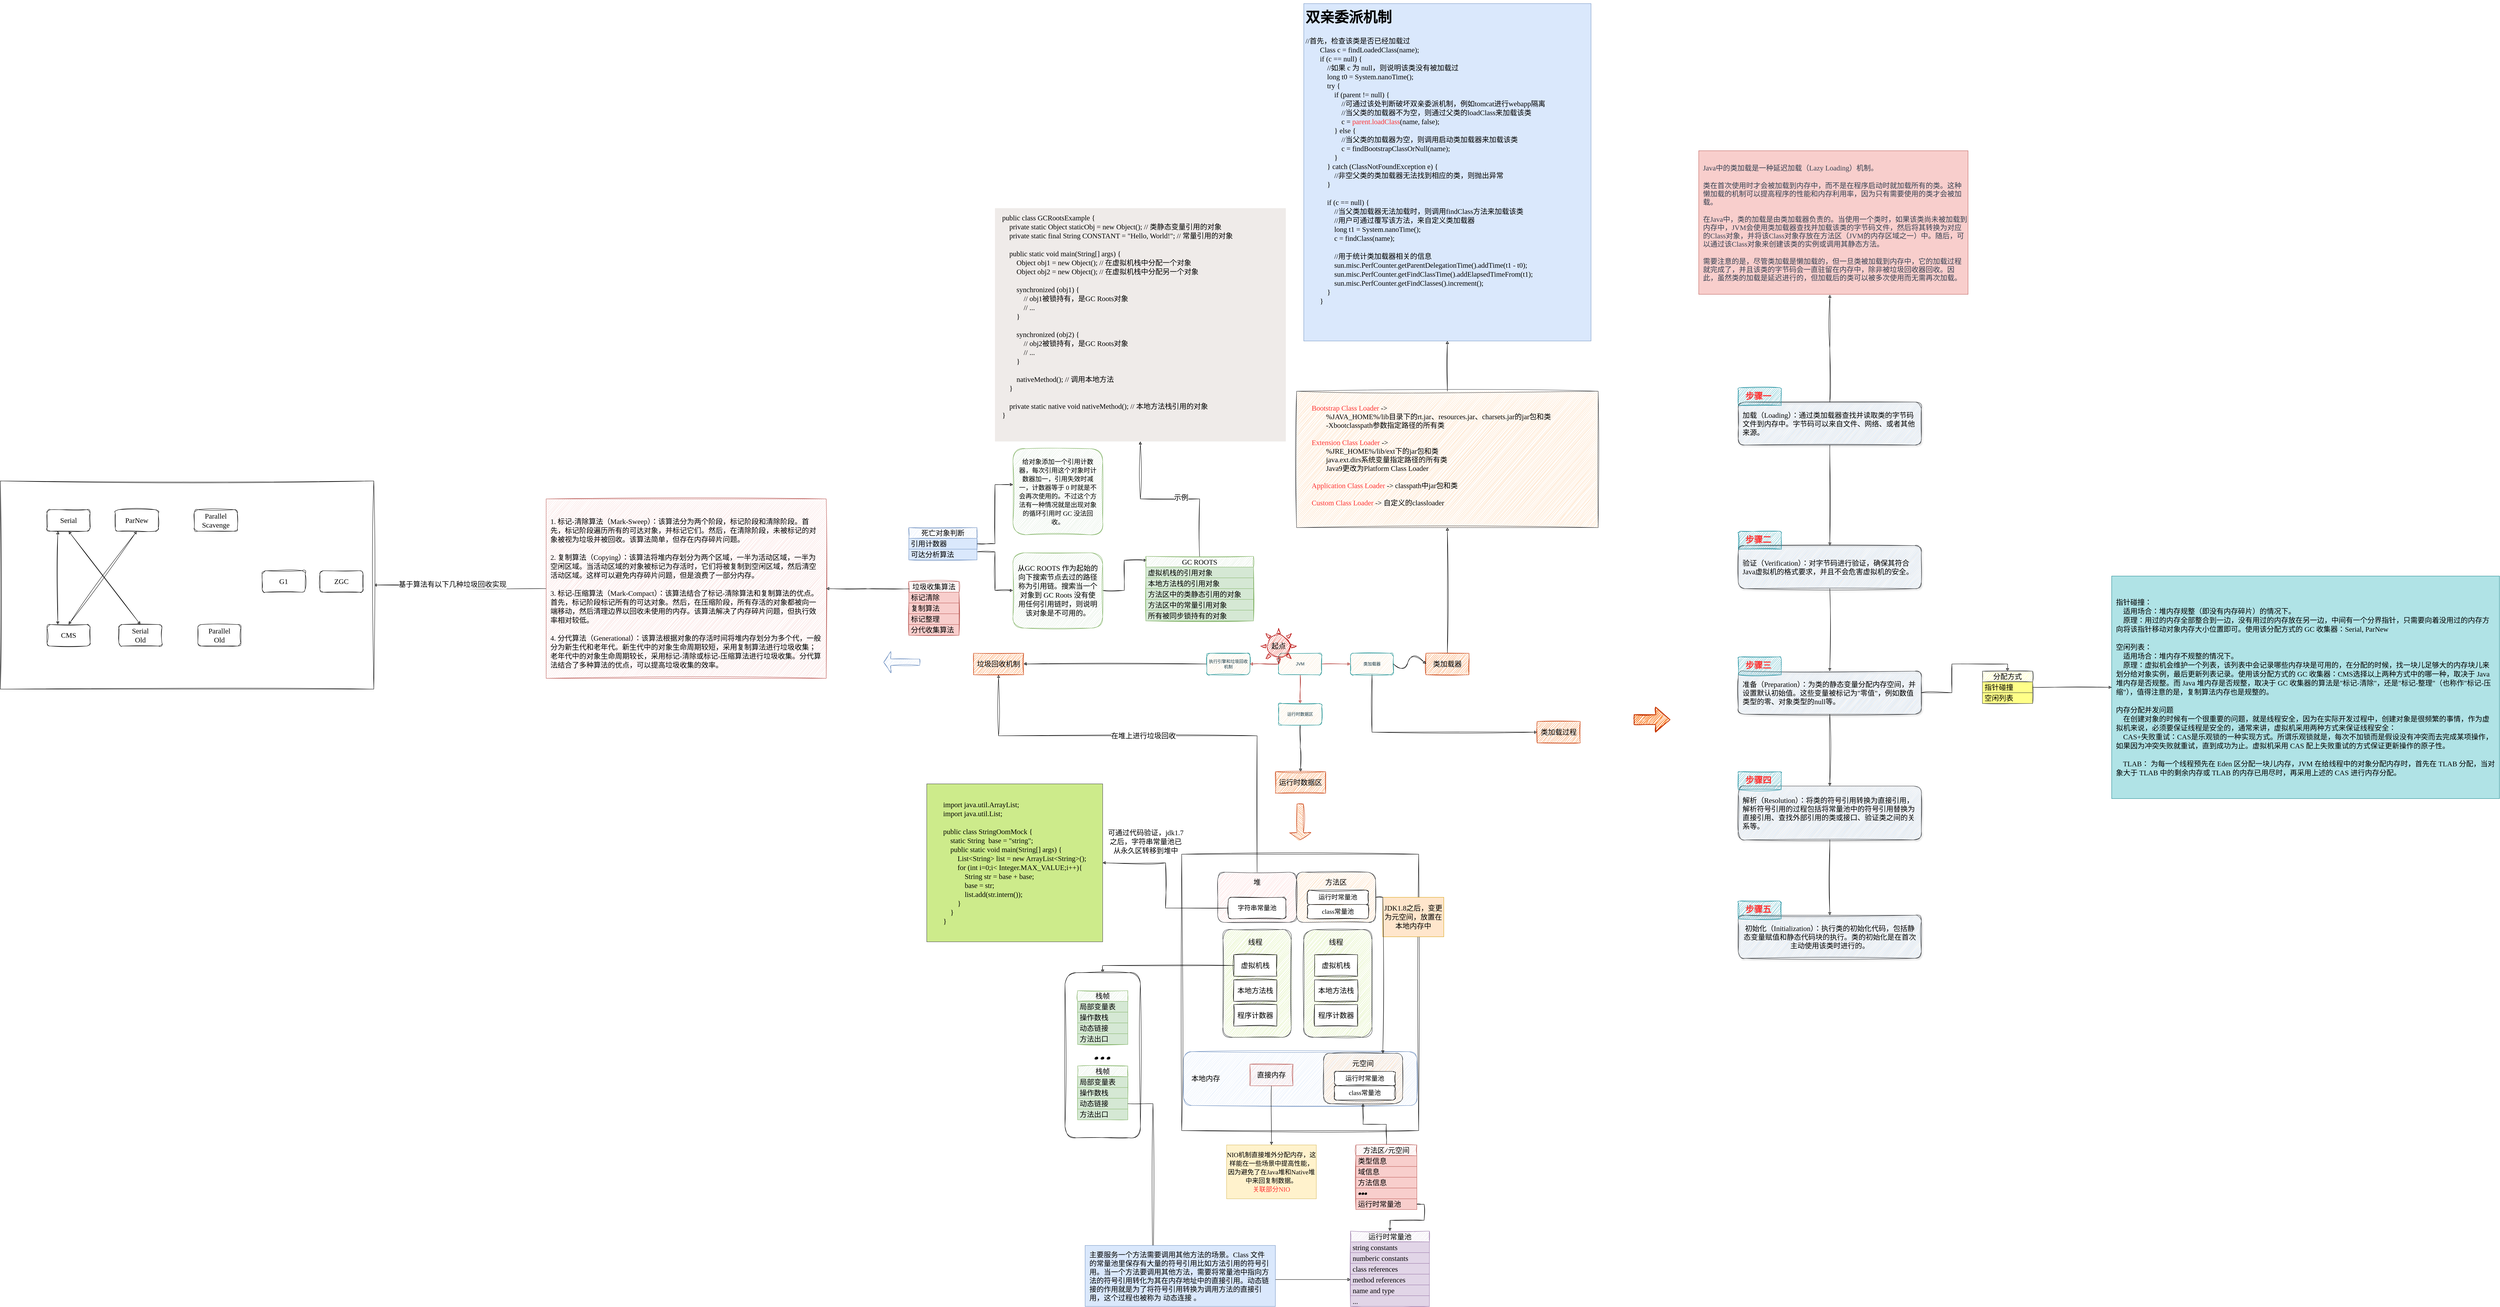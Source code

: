 <mxfile version="21.3.2" type="github">
  <diagram name="第 1 页" id="BC9mfGLHjs254Yc_NBkA">
    <mxGraphModel dx="4442" dy="3018" grid="1" gridSize="10" guides="1" tooltips="1" connect="1" arrows="1" fold="1" page="1" pageScale="1" pageWidth="827" pageHeight="1169" math="0" shadow="0">
      <root>
        <mxCell id="0" />
        <mxCell id="1" parent="0" />
        <mxCell id="bFAcm-cgaIlaeBw3B-Ac-10" value="" style="whiteSpace=wrap;html=1;sketch=1;hachureGap=4;jiggle=2;curveFitting=1;fontFamily=Architects Daughter;fontSource=https%3A%2F%2Ffonts.googleapis.com%2Fcss%3Ffamily%3DArchitects%2BDaughter;fontSize=20;" parent="1" vertex="1">
          <mxGeometry x="80" y="780" width="660" height="770" as="geometry" />
        </mxCell>
        <mxCell id="AZQi2X3Uj84bDym_xN_N-5" value="" style="edgeStyle=orthogonalEdgeStyle;rounded=1;orthogonalLoop=1;jettySize=auto;html=1;labelBackgroundColor=none;strokeColor=#A8201A;fontColor=default;sketch=1;curveFitting=1;jiggle=2;" parent="1" source="AZQi2X3Uj84bDym_xN_N-1" target="AZQi2X3Uj84bDym_xN_N-4" edge="1">
          <mxGeometry relative="1" as="geometry" />
        </mxCell>
        <mxCell id="AZQi2X3Uj84bDym_xN_N-7" value="" style="edgeStyle=orthogonalEdgeStyle;rounded=1;orthogonalLoop=1;jettySize=auto;html=1;labelBackgroundColor=none;strokeColor=#A8201A;fontColor=default;sketch=1;curveFitting=1;jiggle=2;" parent="1" source="AZQi2X3Uj84bDym_xN_N-1" target="AZQi2X3Uj84bDym_xN_N-6" edge="1">
          <mxGeometry relative="1" as="geometry" />
        </mxCell>
        <mxCell id="AZQi2X3Uj84bDym_xN_N-9" value="" style="edgeStyle=orthogonalEdgeStyle;rounded=1;orthogonalLoop=1;jettySize=auto;html=1;labelBackgroundColor=none;strokeColor=#A8201A;fontColor=default;sketch=1;curveFitting=1;jiggle=2;" parent="1" source="AZQi2X3Uj84bDym_xN_N-1" target="AZQi2X3Uj84bDym_xN_N-8" edge="1">
          <mxGeometry relative="1" as="geometry" />
        </mxCell>
        <mxCell id="AZQi2X3Uj84bDym_xN_N-1" value="JVM" style="rounded=1;whiteSpace=wrap;html=1;labelBackgroundColor=none;fillColor=#FAE5C7;strokeColor=#0F8B8D;fontColor=#143642;sketch=1;curveFitting=1;jiggle=2;" parent="1" vertex="1">
          <mxGeometry x="350" y="220" width="120" height="60" as="geometry" />
        </mxCell>
        <mxCell id="AZQi2X3Uj84bDym_xN_N-86" style="edgeStyle=orthogonalEdgeStyle;rounded=0;sketch=1;hachureGap=4;jiggle=2;curveFitting=1;orthogonalLoop=1;jettySize=auto;html=1;exitX=0.5;exitY=1;exitDx=0;exitDy=0;entryX=0;entryY=0.5;entryDx=0;entryDy=0;fontFamily=Architects Daughter;fontSource=https%3A%2F%2Ffonts.googleapis.com%2Fcss%3Ffamily%3DArchitects%2BDaughter;fontSize=16;" parent="1" source="AZQi2X3Uj84bDym_xN_N-4" target="AZQi2X3Uj84bDym_xN_N-74" edge="1">
          <mxGeometry relative="1" as="geometry" />
        </mxCell>
        <mxCell id="AZQi2X3Uj84bDym_xN_N-4" value="类加载器" style="rounded=1;whiteSpace=wrap;html=1;labelBackgroundColor=none;fillColor=#FAE5C7;strokeColor=#0F8B8D;fontColor=#143642;sketch=1;curveFitting=1;jiggle=2;" parent="1" vertex="1">
          <mxGeometry x="550" y="220" width="120" height="60" as="geometry" />
        </mxCell>
        <mxCell id="S7F0txDrejPJIbwdKUsG-4" style="edgeStyle=orthogonalEdgeStyle;rounded=0;sketch=1;hachureGap=4;jiggle=2;curveFitting=1;orthogonalLoop=1;jettySize=auto;html=1;exitX=0;exitY=0.5;exitDx=0;exitDy=0;fontFamily=Architects Daughter;fontSource=https%3A%2F%2Ffonts.googleapis.com%2Fcss%3Ffamily%3DArchitects%2BDaughter;fontSize=16;" edge="1" parent="1" source="AZQi2X3Uj84bDym_xN_N-6" target="S7F0txDrejPJIbwdKUsG-2">
          <mxGeometry relative="1" as="geometry" />
        </mxCell>
        <mxCell id="AZQi2X3Uj84bDym_xN_N-6" value="执行引擎和垃圾回收机制" style="whiteSpace=wrap;html=1;rounded=1;labelBackgroundColor=none;fillColor=#FAE5C7;strokeColor=#0F8B8D;fontColor=#143642;sketch=1;curveFitting=1;jiggle=2;" parent="1" vertex="1">
          <mxGeometry x="150" y="220" width="120" height="60" as="geometry" />
        </mxCell>
        <mxCell id="bFAcm-cgaIlaeBw3B-Ac-7" style="edgeStyle=orthogonalEdgeStyle;rounded=0;sketch=1;hachureGap=4;jiggle=2;curveFitting=1;orthogonalLoop=1;jettySize=auto;html=1;exitX=0.5;exitY=1;exitDx=0;exitDy=0;entryX=0.5;entryY=0;entryDx=0;entryDy=0;fontFamily=Architects Daughter;fontSource=https%3A%2F%2Ffonts.googleapis.com%2Fcss%3Ffamily%3DArchitects%2BDaughter;fontSize=16;" parent="1" source="AZQi2X3Uj84bDym_xN_N-8" target="bFAcm-cgaIlaeBw3B-Ac-6" edge="1">
          <mxGeometry relative="1" as="geometry" />
        </mxCell>
        <mxCell id="AZQi2X3Uj84bDym_xN_N-8" value="运行时数据区" style="whiteSpace=wrap;html=1;rounded=1;labelBackgroundColor=none;fillColor=#FAE5C7;strokeColor=#0F8B8D;fontColor=#143642;sketch=1;curveFitting=1;jiggle=2;" parent="1" vertex="1">
          <mxGeometry x="350" y="360" width="120" height="60" as="geometry" />
        </mxCell>
        <mxCell id="AZQi2X3Uj84bDym_xN_N-73" style="edgeStyle=orthogonalEdgeStyle;rounded=0;sketch=1;hachureGap=4;jiggle=2;curveFitting=1;orthogonalLoop=1;jettySize=auto;html=1;exitX=0.5;exitY=0;exitDx=0;exitDy=0;entryX=0.5;entryY=1;entryDx=0;entryDy=0;fontFamily=Architects Daughter;fontSource=https%3A%2F%2Ffonts.googleapis.com%2Fcss%3Ffamily%3DArchitects%2BDaughter;fontSize=16;" parent="1" source="AZQi2X3Uj84bDym_xN_N-10" target="AZQi2X3Uj84bDym_xN_N-12" edge="1">
          <mxGeometry relative="1" as="geometry" />
        </mxCell>
        <mxCell id="AZQi2X3Uj84bDym_xN_N-10" value="类加载器" style="rounded=0;whiteSpace=wrap;html=1;sketch=1;hachureGap=4;jiggle=2;curveFitting=1;fontFamily=Architects Daughter;fontSource=https%3A%2F%2Ffonts.googleapis.com%2Fcss%3Ffamily%3DArchitects%2BDaughter;fontSize=20;fillColor=#fa6800;strokeColor=#C73500;fontColor=#000000;" parent="1" vertex="1">
          <mxGeometry x="760" y="220" width="120" height="60" as="geometry" />
        </mxCell>
        <mxCell id="AZQi2X3Uj84bDym_xN_N-11" value="" style="curved=1;endArrow=classic;html=1;rounded=0;sketch=1;hachureGap=4;jiggle=2;curveFitting=1;fontFamily=Architects Daughter;fontSource=https%3A%2F%2Ffonts.googleapis.com%2Fcss%3Ffamily%3DArchitects%2BDaughter;fontSize=16;entryX=0;entryY=0.5;entryDx=0;entryDy=0;exitX=1;exitY=0.5;exitDx=0;exitDy=0;" parent="1" source="AZQi2X3Uj84bDym_xN_N-4" target="AZQi2X3Uj84bDym_xN_N-10" edge="1">
          <mxGeometry width="50" height="50" relative="1" as="geometry">
            <mxPoint x="610" y="370" as="sourcePoint" />
            <mxPoint x="660" y="320" as="targetPoint" />
            <Array as="points">
              <mxPoint x="700" y="280" />
              <mxPoint x="720" y="210" />
            </Array>
          </mxGeometry>
        </mxCell>
        <mxCell id="AZQi2X3Uj84bDym_xN_N-79" style="edgeStyle=orthogonalEdgeStyle;rounded=0;sketch=1;hachureGap=4;jiggle=2;curveFitting=1;orthogonalLoop=1;jettySize=auto;html=1;exitX=0.5;exitY=0;exitDx=0;exitDy=0;entryX=0.5;entryY=1;entryDx=0;entryDy=0;fontFamily=Architects Daughter;fontSource=https%3A%2F%2Ffonts.googleapis.com%2Fcss%3Ffamily%3DArchitects%2BDaughter;fontSize=16;" parent="1" source="AZQi2X3Uj84bDym_xN_N-12" target="AZQi2X3Uj84bDym_xN_N-25" edge="1">
          <mxGeometry relative="1" as="geometry" />
        </mxCell>
        <mxCell id="AZQi2X3Uj84bDym_xN_N-12" value="&lt;blockquote style=&quot;margin: 0 0 0 40px; border: none; padding: 0px;&quot;&gt;&lt;font&gt;&lt;div style=&quot;&quot;&gt;&lt;span style=&quot;background-color: initial;&quot;&gt;&lt;font color=&quot;#ff3333&quot;&gt;Bootstrap Class Loader&lt;/font&gt; -&amp;gt;&amp;nbsp;&amp;nbsp;&lt;/span&gt;&lt;/div&gt;&lt;/font&gt;&lt;blockquote style=&quot;margin: 0 0 0 40px; border: none; padding: 0px;&quot;&gt;&lt;font&gt;&lt;div style=&quot;&quot;&gt;%JAVA_HOME%/lib目录下的rt.jar、resources.jar、charsets.jar的jar包和类&lt;/div&gt;&lt;/font&gt;&lt;/blockquote&gt;&lt;blockquote style=&quot;margin: 0 0 0 40px; border: none; padding: 0px;&quot;&gt;&lt;span style=&quot;background-color: initial;&quot;&gt;-Xbootclasspath参数指定路径的所有类&lt;/span&gt;&lt;/blockquote&gt;&lt;font&gt;&lt;div&gt;&lt;br&gt;&lt;/div&gt;&lt;/font&gt;&lt;font&gt;&lt;div&gt;&lt;font color=&quot;#ff3333&quot;&gt;Extension Class Loader &lt;/font&gt;-&amp;gt;&amp;nbsp;&lt;/div&gt;&lt;/font&gt;&lt;blockquote style=&quot;margin: 0 0 0 40px; border: none; padding: 0px;&quot;&gt;&lt;font&gt;&lt;div&gt;%JRE_HOME%/lib/ext下的jar包和类&lt;/div&gt;&lt;/font&gt;&lt;/blockquote&gt;&lt;blockquote style=&quot;margin: 0 0 0 40px; border: none; padding: 0px;&quot;&gt;&lt;font&gt;&lt;div&gt;java.ext.dirs系统变量指定路径的所有类&lt;/div&gt;&lt;/font&gt;&lt;/blockquote&gt;&lt;blockquote style=&quot;margin: 0 0 0 40px; border: none; padding: 0px;&quot;&gt;&lt;font&gt;&lt;div&gt;Java9更改为Platform Class Loader&lt;/div&gt;&lt;/font&gt;&lt;/blockquote&gt;&lt;font&gt;&lt;div&gt;&lt;br&gt;&lt;/div&gt;&lt;/font&gt;&lt;font&gt;&lt;div&gt;&lt;font color=&quot;#ff3333&quot;&gt;Application Class Loader &lt;/font&gt;-&amp;gt;&amp;nbsp;&lt;span style=&quot;background-color: initial;&quot;&gt;classpath中jar包和类&lt;/span&gt;&lt;/div&gt;&lt;/font&gt;&lt;font&gt;&lt;div&gt;&lt;br&gt;&lt;/div&gt;&lt;/font&gt;&lt;font&gt;&lt;div&gt;&lt;font color=&quot;#ff3333&quot;&gt;Custom Class Loader&lt;/font&gt; -&amp;gt; 自定义的classloader&lt;/div&gt;&lt;/font&gt;&lt;/blockquote&gt;&lt;font&gt;&lt;div&gt;&lt;br&gt;&lt;/div&gt;&lt;/font&gt;" style="whiteSpace=wrap;html=1;fontSize=20;fontFamily=Comic Sans MS;rounded=0;sketch=1;hachureGap=4;jiggle=2;curveFitting=1;align=left;fillColor=#ffcc99;strokeColor=#36393d;" parent="1" vertex="1">
          <mxGeometry x="400" y="-510" width="840" height="380" as="geometry" />
        </mxCell>
        <mxCell id="AZQi2X3Uj84bDym_xN_N-25" value="&lt;h1&gt;双亲委派机制&lt;/h1&gt;&lt;div style=&quot;border-color: var(--border-color);&quot;&gt;&lt;font style=&quot;border-color: var(--border-color);&quot; face=&quot;Comic Sans MS&quot;&gt;//首先，检查该类是否已经加载过&lt;/font&gt;&lt;/div&gt;&lt;div style=&quot;border-color: var(--border-color);&quot;&gt;&lt;font style=&quot;border-color: var(--border-color);&quot; face=&quot;Comic Sans MS&quot;&gt;&amp;nbsp; &amp;nbsp; &amp;nbsp; &amp;nbsp; Class c = findLoadedClass(name);&lt;/font&gt;&lt;/div&gt;&lt;div style=&quot;border-color: var(--border-color);&quot;&gt;&lt;font style=&quot;border-color: var(--border-color);&quot; face=&quot;Comic Sans MS&quot;&gt;&amp;nbsp; &amp;nbsp; &amp;nbsp; &amp;nbsp; if (c == null) {&lt;/font&gt;&lt;/div&gt;&lt;div style=&quot;border-color: var(--border-color);&quot;&gt;&lt;font style=&quot;border-color: var(--border-color);&quot; face=&quot;Comic Sans MS&quot;&gt;&amp;nbsp; &amp;nbsp; &amp;nbsp; &amp;nbsp; &amp;nbsp; &amp;nbsp; //如果 c 为 null，则说明该类没有被加载过&lt;/font&gt;&lt;/div&gt;&lt;div style=&quot;border-color: var(--border-color);&quot;&gt;&lt;font style=&quot;border-color: var(--border-color);&quot; face=&quot;Comic Sans MS&quot;&gt;&amp;nbsp; &amp;nbsp; &amp;nbsp; &amp;nbsp; &amp;nbsp; &amp;nbsp; long t0 = System.nanoTime();&lt;/font&gt;&lt;/div&gt;&lt;div style=&quot;border-color: var(--border-color);&quot;&gt;&lt;font style=&quot;border-color: var(--border-color);&quot; face=&quot;Comic Sans MS&quot;&gt;&amp;nbsp; &amp;nbsp; &amp;nbsp; &amp;nbsp; &amp;nbsp; &amp;nbsp; try {&lt;/font&gt;&lt;/div&gt;&lt;div style=&quot;border-color: var(--border-color);&quot;&gt;&lt;font style=&quot;border-color: var(--border-color);&quot; face=&quot;Comic Sans MS&quot;&gt;&amp;nbsp; &amp;nbsp; &amp;nbsp; &amp;nbsp; &amp;nbsp; &amp;nbsp; &amp;nbsp; &amp;nbsp; if (parent != null) {&lt;/font&gt;&lt;/div&gt;&lt;div style=&quot;border-color: var(--border-color);&quot;&gt;&lt;font style=&quot;border-color: var(--border-color);&quot; face=&quot;Comic Sans MS&quot;&gt;&amp;nbsp; &amp;nbsp; &amp;nbsp; &amp;nbsp; &amp;nbsp; &amp;nbsp; &amp;nbsp; &amp;nbsp; &amp;nbsp; &amp;nbsp; //可通过该处判断破坏双亲委派机制，例如tomcat进行webapp隔离&lt;/font&gt;&lt;span style=&quot;font-family: &amp;quot;Comic Sans MS&amp;quot;; background-color: initial;&quot;&gt;&lt;span style=&quot;white-space: pre;&quot;&gt;&amp;nbsp;&amp;nbsp;&amp;nbsp;&amp;nbsp;&lt;/span&gt;&lt;/span&gt;&lt;span style=&quot;font-family: &amp;quot;Comic Sans MS&amp;quot;; background-color: initial;&quot;&gt;&lt;span style=&quot;white-space: pre;&quot;&gt;&amp;nbsp;&amp;nbsp;&amp;nbsp;&amp;nbsp;&lt;/span&gt;&lt;/span&gt;&lt;/div&gt;&lt;div style=&quot;border-color: var(--border-color);&quot;&gt;&lt;font style=&quot;border-color: var(--border-color);&quot; face=&quot;Comic Sans MS&quot;&gt;&amp;nbsp; &amp;nbsp; &amp;nbsp; &amp;nbsp; &amp;nbsp; &amp;nbsp; &amp;nbsp; &amp;nbsp; &amp;nbsp; &amp;nbsp; //当父类的加载器不为空，则通过父类的loadClass来加载该类&lt;/font&gt;&lt;/div&gt;&lt;div style=&quot;border-color: var(--border-color);&quot;&gt;&lt;font style=&quot;border-color: var(--border-color);&quot; face=&quot;Comic Sans MS&quot;&gt;&amp;nbsp; &amp;nbsp; &amp;nbsp; &amp;nbsp; &amp;nbsp; &amp;nbsp; &amp;nbsp; &amp;nbsp; &amp;nbsp; &amp;nbsp; c = &lt;font color=&quot;#ff3333&quot;&gt;parent.loadClass&lt;/font&gt;(name, false);&lt;/font&gt;&lt;/div&gt;&lt;div style=&quot;border-color: var(--border-color);&quot;&gt;&lt;font style=&quot;border-color: var(--border-color);&quot; face=&quot;Comic Sans MS&quot;&gt;&amp;nbsp; &amp;nbsp; &amp;nbsp; &amp;nbsp; &amp;nbsp; &amp;nbsp; &amp;nbsp; &amp;nbsp; } else {&lt;/font&gt;&lt;/div&gt;&lt;div style=&quot;border-color: var(--border-color);&quot;&gt;&lt;font style=&quot;border-color: var(--border-color);&quot; face=&quot;Comic Sans MS&quot;&gt;&amp;nbsp; &amp;nbsp; &amp;nbsp; &amp;nbsp; &amp;nbsp; &amp;nbsp; &amp;nbsp; &amp;nbsp; &amp;nbsp; &amp;nbsp; //当父类的加载器为空，则调用启动类加载器来加载该类&lt;/font&gt;&lt;/div&gt;&lt;div style=&quot;border-color: var(--border-color);&quot;&gt;&lt;font style=&quot;border-color: var(--border-color);&quot; face=&quot;Comic Sans MS&quot;&gt;&amp;nbsp; &amp;nbsp; &amp;nbsp; &amp;nbsp; &amp;nbsp; &amp;nbsp; &amp;nbsp; &amp;nbsp; &amp;nbsp; &amp;nbsp; c = findBootstrapClassOrNull(name);&lt;/font&gt;&lt;/div&gt;&lt;div style=&quot;border-color: var(--border-color);&quot;&gt;&lt;font style=&quot;border-color: var(--border-color);&quot; face=&quot;Comic Sans MS&quot;&gt;&amp;nbsp; &amp;nbsp; &amp;nbsp; &amp;nbsp; &amp;nbsp; &amp;nbsp; &amp;nbsp; &amp;nbsp; }&lt;/font&gt;&lt;/div&gt;&lt;div style=&quot;border-color: var(--border-color);&quot;&gt;&lt;font style=&quot;border-color: var(--border-color);&quot; face=&quot;Comic Sans MS&quot;&gt;&amp;nbsp; &amp;nbsp; &amp;nbsp; &amp;nbsp; &amp;nbsp; &amp;nbsp; } catch (ClassNotFoundException e) {&lt;/font&gt;&lt;/div&gt;&lt;div style=&quot;border-color: var(--border-color);&quot;&gt;&lt;font style=&quot;border-color: var(--border-color);&quot; face=&quot;Comic Sans MS&quot;&gt;&amp;nbsp; &amp;nbsp; &amp;nbsp; &amp;nbsp; &amp;nbsp; &amp;nbsp; &amp;nbsp; &amp;nbsp; //非空父类的类加载器无法找到相应的类，则抛出异常&lt;/font&gt;&lt;/div&gt;&lt;div style=&quot;border-color: var(--border-color);&quot;&gt;&lt;font style=&quot;border-color: var(--border-color);&quot; face=&quot;Comic Sans MS&quot;&gt;&amp;nbsp; &amp;nbsp; &amp;nbsp; &amp;nbsp; &amp;nbsp; &amp;nbsp; }&lt;/font&gt;&lt;/div&gt;&lt;div style=&quot;border-color: var(--border-color);&quot;&gt;&lt;font style=&quot;border-color: var(--border-color);&quot; face=&quot;Comic Sans MS&quot;&gt;&lt;br style=&quot;border-color: var(--border-color);&quot;&gt;&lt;/font&gt;&lt;/div&gt;&lt;div style=&quot;border-color: var(--border-color);&quot;&gt;&lt;font style=&quot;border-color: var(--border-color);&quot; face=&quot;Comic Sans MS&quot;&gt;&amp;nbsp; &amp;nbsp; &amp;nbsp; &amp;nbsp; &amp;nbsp; &amp;nbsp; if (c == null) {&lt;/font&gt;&lt;/div&gt;&lt;div style=&quot;border-color: var(--border-color);&quot;&gt;&lt;font style=&quot;border-color: var(--border-color);&quot; face=&quot;Comic Sans MS&quot;&gt;&amp;nbsp; &amp;nbsp; &amp;nbsp; &amp;nbsp; &amp;nbsp; &amp;nbsp; &amp;nbsp; &amp;nbsp; //当父类加载器无法加载时，则调用findClass方法来加载该类&lt;/font&gt;&lt;/div&gt;&lt;div style=&quot;border-color: var(--border-color);&quot;&gt;&lt;font style=&quot;border-color: var(--border-color);&quot; face=&quot;Comic Sans MS&quot;&gt;&amp;nbsp; &amp;nbsp; &amp;nbsp; &amp;nbsp; &amp;nbsp; &amp;nbsp; &amp;nbsp; &amp;nbsp; //用户可通过覆写该方法，来自定义类加载器&lt;/font&gt;&lt;/div&gt;&lt;div style=&quot;border-color: var(--border-color);&quot;&gt;&lt;font style=&quot;border-color: var(--border-color);&quot; face=&quot;Comic Sans MS&quot;&gt;&amp;nbsp; &amp;nbsp; &amp;nbsp; &amp;nbsp; &amp;nbsp; &amp;nbsp; &amp;nbsp; &amp;nbsp; long t1 = System.nanoTime();&lt;/font&gt;&lt;/div&gt;&lt;div style=&quot;border-color: var(--border-color);&quot;&gt;&lt;font style=&quot;border-color: var(--border-color);&quot; face=&quot;Comic Sans MS&quot;&gt;&amp;nbsp; &amp;nbsp; &amp;nbsp; &amp;nbsp; &amp;nbsp; &amp;nbsp; &amp;nbsp; &amp;nbsp; c = findClass(name);&lt;/font&gt;&lt;/div&gt;&lt;div style=&quot;border-color: var(--border-color);&quot;&gt;&lt;font style=&quot;border-color: var(--border-color);&quot; face=&quot;Comic Sans MS&quot;&gt;&lt;br style=&quot;border-color: var(--border-color);&quot;&gt;&lt;/font&gt;&lt;/div&gt;&lt;div style=&quot;border-color: var(--border-color);&quot;&gt;&lt;font style=&quot;border-color: var(--border-color);&quot; face=&quot;Comic Sans MS&quot;&gt;&amp;nbsp; &amp;nbsp; &amp;nbsp; &amp;nbsp; &amp;nbsp; &amp;nbsp; &amp;nbsp; &amp;nbsp; //用于统计类加载器相关的信息&lt;/font&gt;&lt;/div&gt;&lt;div style=&quot;border-color: var(--border-color);&quot;&gt;&lt;font style=&quot;border-color: var(--border-color);&quot; face=&quot;Comic Sans MS&quot;&gt;&amp;nbsp; &amp;nbsp; &amp;nbsp; &amp;nbsp; &amp;nbsp; &amp;nbsp; &amp;nbsp; &amp;nbsp; sun.misc.PerfCounter.getParentDelegationTime().addTime(t1 - t0);&lt;/font&gt;&lt;/div&gt;&lt;div style=&quot;border-color: var(--border-color);&quot;&gt;&lt;font style=&quot;border-color: var(--border-color);&quot; face=&quot;Comic Sans MS&quot;&gt;&amp;nbsp; &amp;nbsp; &amp;nbsp; &amp;nbsp; &amp;nbsp; &amp;nbsp; &amp;nbsp; &amp;nbsp; sun.misc.PerfCounter.getFindClassTime().addElapsedTimeFrom(t1);&lt;/font&gt;&lt;/div&gt;&lt;div style=&quot;border-color: var(--border-color);&quot;&gt;&lt;font style=&quot;border-color: var(--border-color);&quot; face=&quot;Comic Sans MS&quot;&gt;&amp;nbsp; &amp;nbsp; &amp;nbsp; &amp;nbsp; &amp;nbsp; &amp;nbsp; &amp;nbsp; &amp;nbsp; sun.misc.PerfCounter.getFindClasses().increment();&lt;/font&gt;&lt;/div&gt;&lt;div style=&quot;border-color: var(--border-color);&quot;&gt;&lt;font style=&quot;border-color: var(--border-color);&quot; face=&quot;Comic Sans MS&quot;&gt;&amp;nbsp; &amp;nbsp; &amp;nbsp; &amp;nbsp; &amp;nbsp; &amp;nbsp; }&lt;/font&gt;&lt;/div&gt;&lt;div style=&quot;border-color: var(--border-color);&quot;&gt;&lt;font style=&quot;border-color: var(--border-color);&quot; face=&quot;Comic Sans MS&quot;&gt;&amp;nbsp; &amp;nbsp; &amp;nbsp; &amp;nbsp; }&lt;/font&gt;&lt;/div&gt;" style="text;html=1;strokeColor=#6c8ebf;fillColor=#dae8fc;spacing=5;spacingTop=-20;whiteSpace=wrap;overflow=hidden;rounded=0;fontSize=20;fontFamily=Architects Daughter;align=left;" parent="1" vertex="1">
          <mxGeometry x="420" y="-1590" width="800" height="940" as="geometry" />
        </mxCell>
        <mxCell id="AZQi2X3Uj84bDym_xN_N-74" value="类加载过程" style="rounded=0;whiteSpace=wrap;html=1;sketch=1;hachureGap=4;jiggle=2;curveFitting=1;fontFamily=Architects Daughter;fontSource=https%3A%2F%2Ffonts.googleapis.com%2Fcss%3Ffamily%3DArchitects%2BDaughter;fontSize=20;fillColor=#fa6800;fontColor=#000000;strokeColor=#C73500;" parent="1" vertex="1">
          <mxGeometry x="1070" y="410" width="120" height="60" as="geometry" />
        </mxCell>
        <mxCell id="AZQi2X3Uj84bDym_xN_N-83" value="" style="verticalLabelPosition=bottom;verticalAlign=top;html=1;strokeWidth=2;shape=mxgraph.arrows2.arrow;dy=0.6;dx=40;notch=0;sketch=1;hachureGap=4;jiggle=2;curveFitting=1;fontFamily=Architects Daughter;fontSource=https%3A%2F%2Ffonts.googleapis.com%2Fcss%3Ffamily%3DArchitects%2BDaughter;fontSize=20;fillColor=#fa6800;fontColor=#000000;strokeColor=#C73500;" parent="1" vertex="1">
          <mxGeometry x="1340" y="370" width="100" height="70" as="geometry" />
        </mxCell>
        <mxCell id="AZQi2X3Uj84bDym_xN_N-84" value="" style="group" parent="1" vertex="1" connectable="0">
          <mxGeometry x="1520" y="-1180" width="2230" height="2250" as="geometry" />
        </mxCell>
        <mxCell id="AZQi2X3Uj84bDym_xN_N-20" value="&lt;p style=&quot;border: 0px solid rgb(217, 217, 227); box-sizing: border-box; --tw-border-spacing-x: 0; --tw-border-spacing-y: 0; --tw-translate-x: 0; --tw-translate-y: 0; --tw-rotate: 0; --tw-skew-x: 0; --tw-skew-y: 0; --tw-scale-x: 1; --tw-scale-y: 1; --tw-pan-x: ; --tw-pan-y: ; --tw-pinch-zoom: ; --tw-scroll-snap-strictness: proximity; --tw-gradient-from-position: ; --tw-gradient-via-position: ; --tw-gradient-to-position: ; --tw-ordinal: ; --tw-slashed-zero: ; --tw-numeric-figure: ; --tw-numeric-spacing: ; --tw-numeric-fraction: ; --tw-ring-inset: ; --tw-ring-offset-width: 0px; --tw-ring-offset-color: #fff; --tw-ring-color: rgba(69,89,164,.5); --tw-ring-offset-shadow: 0 0 transparent; --tw-ring-shadow: 0 0 transparent; --tw-shadow: 0 0 transparent; --tw-shadow-colored: 0 0 transparent; --tw-blur: ; --tw-brightness: ; --tw-contrast: ; --tw-grayscale: ; --tw-hue-rotate: ; --tw-invert: ; --tw-saturate: ; --tw-sepia: ; --tw-drop-shadow: ; --tw-backdrop-blur: ; --tw-backdrop-brightness: ; --tw-backdrop-contrast: ; --tw-backdrop-grayscale: ; --tw-backdrop-hue-rotate: ; --tw-backdrop-invert: ; --tw-backdrop-opacity: ; --tw-backdrop-saturate: ; --tw-backdrop-sepia: ; margin: 0px 0px 1.25em; color: rgb(55, 65, 81); line-height: 120%;&quot;&gt;&lt;font style=&quot;font-size: 20px;&quot; face=&quot;Comic Sans MS&quot;&gt;Java中的类加载是一种延迟加载（Lazy Loading）机制。&lt;/font&gt;&lt;/p&gt;&lt;p style=&quot;border: 0px solid rgb(217, 217, 227); box-sizing: border-box; --tw-border-spacing-x: 0; --tw-border-spacing-y: 0; --tw-translate-x: 0; --tw-translate-y: 0; --tw-rotate: 0; --tw-skew-x: 0; --tw-skew-y: 0; --tw-scale-x: 1; --tw-scale-y: 1; --tw-pan-x: ; --tw-pan-y: ; --tw-pinch-zoom: ; --tw-scroll-snap-strictness: proximity; --tw-gradient-from-position: ; --tw-gradient-via-position: ; --tw-gradient-to-position: ; --tw-ordinal: ; --tw-slashed-zero: ; --tw-numeric-figure: ; --tw-numeric-spacing: ; --tw-numeric-fraction: ; --tw-ring-inset: ; --tw-ring-offset-width: 0px; --tw-ring-offset-color: #fff; --tw-ring-color: rgba(69,89,164,.5); --tw-ring-offset-shadow: 0 0 transparent; --tw-ring-shadow: 0 0 transparent; --tw-shadow: 0 0 transparent; --tw-shadow-colored: 0 0 transparent; --tw-blur: ; --tw-brightness: ; --tw-contrast: ; --tw-grayscale: ; --tw-hue-rotate: ; --tw-invert: ; --tw-saturate: ; --tw-sepia: ; --tw-drop-shadow: ; --tw-backdrop-blur: ; --tw-backdrop-brightness: ; --tw-backdrop-contrast: ; --tw-backdrop-grayscale: ; --tw-backdrop-hue-rotate: ; --tw-backdrop-invert: ; --tw-backdrop-opacity: ; --tw-backdrop-saturate: ; --tw-backdrop-sepia: ; margin: 0px 0px 1.25em; color: rgb(55, 65, 81); line-height: 110%;&quot;&gt;&lt;font style=&quot;font-size: 20px;&quot;&gt;&lt;span style=&quot;font-family: &amp;quot;Comic Sans MS&amp;quot;;&quot;&gt;类在首次使用时才会被加载到内存中，而不是在程序启动时就加载所有的类。&lt;/span&gt;&lt;span style=&quot;font-family: &amp;quot;Comic Sans MS&amp;quot;;&quot;&gt;这种懒加载的机制可以提高程序的性能和内存利用率，因为只有需要使用的类才会被加载。&lt;/span&gt;&lt;/font&gt;&lt;/p&gt;&lt;p style=&quot;border: 0px solid rgb(217, 217, 227); box-sizing: border-box; --tw-border-spacing-x: 0; --tw-border-spacing-y: 0; --tw-translate-x: 0; --tw-translate-y: 0; --tw-rotate: 0; --tw-skew-x: 0; --tw-skew-y: 0; --tw-scale-x: 1; --tw-scale-y: 1; --tw-pan-x: ; --tw-pan-y: ; --tw-pinch-zoom: ; --tw-scroll-snap-strictness: proximity; --tw-gradient-from-position: ; --tw-gradient-via-position: ; --tw-gradient-to-position: ; --tw-ordinal: ; --tw-slashed-zero: ; --tw-numeric-figure: ; --tw-numeric-spacing: ; --tw-numeric-fraction: ; --tw-ring-inset: ; --tw-ring-offset-width: 0px; --tw-ring-offset-color: #fff; --tw-ring-color: rgba(69,89,164,.5); --tw-ring-offset-shadow: 0 0 transparent; --tw-ring-shadow: 0 0 transparent; --tw-shadow: 0 0 transparent; --tw-shadow-colored: 0 0 transparent; --tw-blur: ; --tw-brightness: ; --tw-contrast: ; --tw-grayscale: ; --tw-hue-rotate: ; --tw-invert: ; --tw-saturate: ; --tw-sepia: ; --tw-drop-shadow: ; --tw-backdrop-blur: ; --tw-backdrop-brightness: ; --tw-backdrop-contrast: ; --tw-backdrop-grayscale: ; --tw-backdrop-hue-rotate: ; --tw-backdrop-invert: ; --tw-backdrop-opacity: ; --tw-backdrop-saturate: ; --tw-backdrop-sepia: ; margin: 1.25em 0px; color: rgb(55, 65, 81); line-height: 110%;&quot;&gt;&lt;font style=&quot;font-size: 20px;&quot; face=&quot;Comic Sans MS&quot;&gt;在Java中，类的加载是由类加载器负责的。当使用一个类时，如果该类尚未被加载到内存中，JVM会使用类加载器查找并加载该类的字节码文件，然后将其转换为对应的Class对象，并将该Class对象存放在方法区（JVM的内存区域之一）中。随后，可以通过该Class对象来创建该类的实例或调用其静态方法。&lt;/font&gt;&lt;/p&gt;&lt;p style=&quot;border: 0px solid rgb(217, 217, 227); box-sizing: border-box; --tw-border-spacing-x: 0; --tw-border-spacing-y: 0; --tw-translate-x: 0; --tw-translate-y: 0; --tw-rotate: 0; --tw-skew-x: 0; --tw-skew-y: 0; --tw-scale-x: 1; --tw-scale-y: 1; --tw-pan-x: ; --tw-pan-y: ; --tw-pinch-zoom: ; --tw-scroll-snap-strictness: proximity; --tw-gradient-from-position: ; --tw-gradient-via-position: ; --tw-gradient-to-position: ; --tw-ordinal: ; --tw-slashed-zero: ; --tw-numeric-figure: ; --tw-numeric-spacing: ; --tw-numeric-fraction: ; --tw-ring-inset: ; --tw-ring-offset-width: 0px; --tw-ring-offset-color: #fff; --tw-ring-color: rgba(69,89,164,.5); --tw-ring-offset-shadow: 0 0 transparent; --tw-ring-shadow: 0 0 transparent; --tw-shadow: 0 0 transparent; --tw-shadow-colored: 0 0 transparent; --tw-blur: ; --tw-brightness: ; --tw-contrast: ; --tw-grayscale: ; --tw-hue-rotate: ; --tw-invert: ; --tw-saturate: ; --tw-sepia: ; --tw-drop-shadow: ; --tw-backdrop-blur: ; --tw-backdrop-brightness: ; --tw-backdrop-contrast: ; --tw-backdrop-grayscale: ; --tw-backdrop-hue-rotate: ; --tw-backdrop-invert: ; --tw-backdrop-opacity: ; --tw-backdrop-saturate: ; --tw-backdrop-sepia: ; margin: 1.25em 0px 0px; color: rgb(55, 65, 81); line-height: 110%;&quot;&gt;&lt;font style=&quot;font-size: 20px;&quot; face=&quot;Comic Sans MS&quot;&gt;需要注意的是，尽管类加载是懒加载的，但一旦类被加载到内存中，它的加载过程就完成了，并且该类的字节码会一直驻留在内存中，除非被垃圾回收器回收。因此，虽然类的加载是延迟进行的，但加载后的类可以被多次使用而无需再次加载。&lt;/font&gt;&lt;/p&gt;" style="text;html=1;strokeColor=#b85450;fillColor=#f8cecc;align=left;verticalAlign=middle;whiteSpace=wrap;rounded=0;fontSize=20;fontFamily=Architects Daughter;spacingLeft=10;" parent="AZQi2X3Uj84bDym_xN_N-84" vertex="1">
          <mxGeometry width="750" height="400" as="geometry" />
        </mxCell>
        <mxCell id="AZQi2X3Uj84bDym_xN_N-46" value="" style="group;align=left;" parent="AZQi2X3Uj84bDym_xN_N-84" vertex="1" connectable="0">
          <mxGeometry x="110" y="660" width="510" height="160" as="geometry" />
        </mxCell>
        <mxCell id="AZQi2X3Uj84bDym_xN_N-14" value="加载（Loading）：通过类加载器查找并读取类的字节码文件到内存中。字节码可以来自文件、网络、或者其他来源。" style="rounded=1;whiteSpace=wrap;html=1;sketch=1;hachureGap=4;jiggle=2;curveFitting=1;fontFamily=Comic Sans MS;fontSize=20;fillStyle=auto;glass=0;shadow=1;spacingLeft=10;spacingRight=10;align=left;fillColor=#cce5ff;strokeColor=#36393d;" parent="AZQi2X3Uj84bDym_xN_N-46" vertex="1">
          <mxGeometry y="40" width="510" height="120" as="geometry" />
        </mxCell>
        <mxCell id="AZQi2X3Uj84bDym_xN_N-44" value="&lt;b&gt;&lt;font style=&quot;font-size: 20px&quot;&gt;Info card title&lt;/font&gt;&lt;/b&gt;&lt;br style=&quot;font-size: 14px&quot;&gt;&lt;br style=&quot;font-size: 14px&quot;&gt;Some quick example text to build on the card title and make up the bulk of the card&#39;s content." style="html=1;shadow=0;dashed=0;shape=mxgraph.bootstrap.rrect;rSize=5;strokeColor=#188C9C;html=1;whiteSpace=wrap;fillColor=#1CA5B8;fontColor=#ffffff;verticalAlign=bottom;align=left;spacing=20;spacingBottom=0;fontSize=14;sketch=1;hachureGap=4;jiggle=2;curveFitting=1;fontFamily=Architects Daughter;fontSource=https%3A%2F%2Ffonts.googleapis.com%2Fcss%3Ffamily%3DArchitects%2BDaughter;" parent="AZQi2X3Uj84bDym_xN_N-46" vertex="1">
          <mxGeometry width="120" height="50" as="geometry" />
        </mxCell>
        <mxCell id="AZQi2X3Uj84bDym_xN_N-45" value="&lt;b&gt;&lt;font color=&quot;#ff3333&quot; style=&quot;font-size: 24px;&quot;&gt;步骤一&lt;/font&gt;&lt;/b&gt;" style="html=1;shadow=0;dashed=0;shape=mxgraph.bootstrap.topButton;rSize=5;perimeter=none;whiteSpace=wrap;fillColor=#1BA0B2;strokeColor=#188C9C;fontColor=#ffffff;resizeWidth=1;fontSize=18;align=left;spacing=20;sketch=1;hachureGap=4;jiggle=2;curveFitting=1;fontFamily=Architects Daughter;fontSource=https%3A%2F%2Ffonts.googleapis.com%2Fcss%3Ffamily%3DArchitects%2BDaughter;" parent="AZQi2X3Uj84bDym_xN_N-44" vertex="1">
          <mxGeometry width="120" height="50" relative="1" as="geometry" />
        </mxCell>
        <mxCell id="AZQi2X3Uj84bDym_xN_N-47" value="" style="group;spacingLeft=0;spacingRight=0;" parent="AZQi2X3Uj84bDym_xN_N-84" vertex="1" connectable="0">
          <mxGeometry x="110" y="1060" width="510" height="160" as="geometry" />
        </mxCell>
        <mxCell id="AZQi2X3Uj84bDym_xN_N-48" value="验证（Verification）：对字节码进行验证，确保其符合Java虚拟机的格式要求，并且不会危害虚拟机的安全。" style="rounded=1;whiteSpace=wrap;html=1;sketch=1;hachureGap=4;jiggle=2;curveFitting=1;fontFamily=Comic Sans MS;fontSize=20;fillStyle=auto;glass=0;shadow=1;spacingLeft=10;spacingRight=10;align=left;fillColor=#cce5ff;strokeColor=#36393d;" parent="AZQi2X3Uj84bDym_xN_N-47" vertex="1">
          <mxGeometry y="40" width="510" height="120" as="geometry" />
        </mxCell>
        <mxCell id="AZQi2X3Uj84bDym_xN_N-49" value="&lt;b&gt;&lt;font style=&quot;font-size: 20px&quot;&gt;Info card title&lt;/font&gt;&lt;/b&gt;&lt;br style=&quot;font-size: 14px&quot;&gt;&lt;br style=&quot;font-size: 14px&quot;&gt;Some quick example text to build on the card title and make up the bulk of the card&#39;s content." style="html=1;shadow=0;dashed=0;shape=mxgraph.bootstrap.rrect;rSize=5;strokeColor=#188C9C;html=1;whiteSpace=wrap;fillColor=#1CA5B8;fontColor=#ffffff;verticalAlign=bottom;align=left;spacing=20;spacingBottom=0;fontSize=14;sketch=1;hachureGap=4;jiggle=2;curveFitting=1;fontFamily=Architects Daughter;fontSource=https%3A%2F%2Ffonts.googleapis.com%2Fcss%3Ffamily%3DArchitects%2BDaughter;" parent="AZQi2X3Uj84bDym_xN_N-47" vertex="1">
          <mxGeometry width="120" height="50" as="geometry" />
        </mxCell>
        <mxCell id="AZQi2X3Uj84bDym_xN_N-50" value="&lt;b&gt;&lt;font color=&quot;#ff3333&quot; style=&quot;font-size: 24px;&quot;&gt;步骤二&lt;/font&gt;&lt;/b&gt;" style="html=1;shadow=0;dashed=0;shape=mxgraph.bootstrap.topButton;rSize=5;perimeter=none;whiteSpace=wrap;fillColor=#1BA0B2;strokeColor=#188C9C;fontColor=#ffffff;resizeWidth=1;fontSize=18;align=left;spacing=20;sketch=1;hachureGap=4;jiggle=2;curveFitting=1;fontFamily=Architects Daughter;fontSource=https%3A%2F%2Ffonts.googleapis.com%2Fcss%3Ffamily%3DArchitects%2BDaughter;" parent="AZQi2X3Uj84bDym_xN_N-49" vertex="1">
          <mxGeometry width="120" height="50" relative="1" as="geometry" />
        </mxCell>
        <mxCell id="AZQi2X3Uj84bDym_xN_N-63" style="edgeStyle=orthogonalEdgeStyle;rounded=0;sketch=1;hachureGap=4;jiggle=2;curveFitting=1;orthogonalLoop=1;jettySize=auto;html=1;exitX=0.5;exitY=1;exitDx=0;exitDy=0;entryX=0.5;entryY=0;entryDx=0;entryDy=0;fontFamily=Architects Daughter;fontSource=https%3A%2F%2Ffonts.googleapis.com%2Fcss%3Ffamily%3DArchitects%2BDaughter;fontSize=16;" parent="AZQi2X3Uj84bDym_xN_N-84" source="AZQi2X3Uj84bDym_xN_N-14" target="AZQi2X3Uj84bDym_xN_N-48" edge="1">
          <mxGeometry relative="1" as="geometry" />
        </mxCell>
        <mxCell id="AZQi2X3Uj84bDym_xN_N-55" value="" style="group" parent="AZQi2X3Uj84bDym_xN_N-84" vertex="1" connectable="0">
          <mxGeometry x="110" y="2090" width="510" height="160" as="geometry" />
        </mxCell>
        <mxCell id="AZQi2X3Uj84bDym_xN_N-56" value="初始化（Initialization）：执行类的初始化代码，包括静态变量赋值和静态代码块的执行。类的初始化是在首次主动使用该类时进行的。" style="rounded=1;whiteSpace=wrap;html=1;sketch=1;hachureGap=4;jiggle=2;curveFitting=1;fontFamily=Comic Sans MS;fontSize=20;fillStyle=auto;glass=0;shadow=1;spacingLeft=10;spacingRight=10;fillColor=#cce5ff;strokeColor=#36393d;" parent="AZQi2X3Uj84bDym_xN_N-55" vertex="1">
          <mxGeometry y="40" width="510" height="120" as="geometry" />
        </mxCell>
        <mxCell id="AZQi2X3Uj84bDym_xN_N-57" value="&lt;b&gt;&lt;font style=&quot;font-size: 20px&quot;&gt;Info card title&lt;/font&gt;&lt;/b&gt;&lt;br style=&quot;font-size: 14px&quot;&gt;&lt;br style=&quot;font-size: 14px&quot;&gt;Some quick example text to build on the card title and make up the bulk of the card&#39;s content." style="html=1;shadow=0;dashed=0;shape=mxgraph.bootstrap.rrect;rSize=5;strokeColor=#188C9C;html=1;whiteSpace=wrap;fillColor=#1CA5B8;fontColor=#ffffff;verticalAlign=bottom;align=left;spacing=20;spacingBottom=0;fontSize=14;sketch=1;hachureGap=4;jiggle=2;curveFitting=1;fontFamily=Architects Daughter;fontSource=https%3A%2F%2Ffonts.googleapis.com%2Fcss%3Ffamily%3DArchitects%2BDaughter;" parent="AZQi2X3Uj84bDym_xN_N-55" vertex="1">
          <mxGeometry width="120" height="50" as="geometry" />
        </mxCell>
        <mxCell id="AZQi2X3Uj84bDym_xN_N-58" value="&lt;b&gt;&lt;font color=&quot;#ff3333&quot; style=&quot;font-size: 24px;&quot;&gt;步骤五&lt;/font&gt;&lt;/b&gt;" style="html=1;shadow=0;dashed=0;shape=mxgraph.bootstrap.topButton;rSize=5;perimeter=none;whiteSpace=wrap;fillColor=#1BA0B2;strokeColor=#188C9C;fontColor=#ffffff;resizeWidth=1;fontSize=18;align=left;spacing=20;sketch=1;hachureGap=4;jiggle=2;curveFitting=1;fontFamily=Architects Daughter;fontSource=https%3A%2F%2Ffonts.googleapis.com%2Fcss%3Ffamily%3DArchitects%2BDaughter;" parent="AZQi2X3Uj84bDym_xN_N-57" vertex="1">
          <mxGeometry width="120" height="50" relative="1" as="geometry" />
        </mxCell>
        <mxCell id="AZQi2X3Uj84bDym_xN_N-65" value="" style="group" parent="AZQi2X3Uj84bDym_xN_N-84" vertex="1" connectable="0">
          <mxGeometry x="110" y="1410" width="510" height="160" as="geometry" />
        </mxCell>
        <mxCell id="AZQi2X3Uj84bDym_xN_N-60" value="准备（Preparation）：为类的静态变量分配内存空间，并设置默认初始值。这些变量被标记为&quot;零值&quot;，例如数值类型的零、对象类型的null等。" style="rounded=1;whiteSpace=wrap;sketch=1;hachureGap=4;jiggle=2;curveFitting=1;fontFamily=Comic Sans MS;fontSize=20;fillStyle=auto;glass=0;shadow=1;spacingLeft=10;spacingRight=10;html=1;labelBorderColor=none;align=left;fillColor=#cce5ff;strokeColor=#36393d;" parent="AZQi2X3Uj84bDym_xN_N-65" vertex="1">
          <mxGeometry y="40" width="510" height="120" as="geometry" />
        </mxCell>
        <mxCell id="AZQi2X3Uj84bDym_xN_N-61" value="" style="html=1;shadow=0;dashed=0;shape=mxgraph.bootstrap.rrect;rSize=5;strokeColor=#188C9C;html=1;whiteSpace=wrap;fillColor=#1CA5B8;fontColor=#ffffff;verticalAlign=bottom;align=left;spacing=20;spacingBottom=0;fontSize=14;sketch=1;hachureGap=4;jiggle=2;curveFitting=1;fontFamily=Architects Daughter;fontSource=https%3A%2F%2Ffonts.googleapis.com%2Fcss%3Ffamily%3DArchitects%2BDaughter;" parent="AZQi2X3Uj84bDym_xN_N-65" vertex="1">
          <mxGeometry width="120" height="50" as="geometry" />
        </mxCell>
        <mxCell id="AZQi2X3Uj84bDym_xN_N-62" value="&lt;b&gt;&lt;font color=&quot;#ff3333&quot; style=&quot;font-size: 24px;&quot;&gt;步骤三&lt;/font&gt;&lt;/b&gt;" style="html=1;shadow=0;dashed=0;shape=mxgraph.bootstrap.topButton;rSize=5;perimeter=none;whiteSpace=wrap;fillColor=#1BA0B2;strokeColor=#188C9C;fontColor=#ffffff;resizeWidth=1;fontSize=18;align=left;spacing=20;sketch=1;hachureGap=4;jiggle=2;curveFitting=1;fontFamily=Architects Daughter;fontSource=https%3A%2F%2Ffonts.googleapis.com%2Fcss%3Ffamily%3DArchitects%2BDaughter;" parent="AZQi2X3Uj84bDym_xN_N-61" vertex="1">
          <mxGeometry width="120" height="50" relative="1" as="geometry" />
        </mxCell>
        <mxCell id="AZQi2X3Uj84bDym_xN_N-66" value="" style="group;spacingLeft=10;spacingRight=10;html=1;whiteSpace=wrap;" parent="AZQi2X3Uj84bDym_xN_N-84" vertex="1" connectable="0">
          <mxGeometry x="110" y="1730" width="510" height="200" as="geometry" />
        </mxCell>
        <mxCell id="AZQi2X3Uj84bDym_xN_N-52" value="解析（Resolution）：将类的符号引用转换为直接引用，解析符号引用的过程包括将常量池中的符号引用替换为直接引用、查找外部引用的类或接口、验证类之间的关系等。" style="rounded=1;whiteSpace=wrap;html=1;sketch=1;hachureGap=4;jiggle=2;curveFitting=1;fontFamily=Comic Sans MS;fontSize=20;fillStyle=auto;glass=0;shadow=1;container=0;spacingLeft=10;spacingBottom=0;spacingRight=10;align=left;fillColor=#cce5ff;strokeColor=#36393d;" parent="AZQi2X3Uj84bDym_xN_N-66" vertex="1">
          <mxGeometry y="40" width="510" height="150" as="geometry" />
        </mxCell>
        <mxCell id="AZQi2X3Uj84bDym_xN_N-53" value="&lt;b&gt;&lt;font style=&quot;font-size: 20px&quot;&gt;Info card title&lt;/font&gt;&lt;/b&gt;&lt;br style=&quot;font-size: 14px&quot;&gt;&lt;br style=&quot;font-size: 14px&quot;&gt;Some quick example text to build on the card title and make up the bulk of the card&#39;s content." style="html=1;shadow=0;dashed=0;shape=mxgraph.bootstrap.rrect;rSize=5;strokeColor=#188C9C;html=1;whiteSpace=wrap;fillColor=#1CA5B8;fontColor=#ffffff;verticalAlign=bottom;align=left;spacing=20;spacingBottom=0;fontSize=14;sketch=1;hachureGap=4;jiggle=2;curveFitting=1;fontFamily=Architects Daughter;fontSource=https%3A%2F%2Ffonts.googleapis.com%2Fcss%3Ffamily%3DArchitects%2BDaughter;container=0;" parent="AZQi2X3Uj84bDym_xN_N-66" vertex="1">
          <mxGeometry width="390" height="50" as="geometry" />
        </mxCell>
        <mxCell id="AZQi2X3Uj84bDym_xN_N-54" value="&lt;b&gt;&lt;font color=&quot;#ff3333&quot; style=&quot;font-size: 24px;&quot;&gt;步骤四&lt;/font&gt;&lt;/b&gt;" style="html=1;shadow=0;dashed=0;shape=mxgraph.bootstrap.topButton;rSize=5;perimeter=none;whiteSpace=wrap;fillColor=#1BA0B2;strokeColor=#188C9C;fontColor=#ffffff;resizeWidth=1;fontSize=18;align=left;spacing=20;sketch=1;hachureGap=4;jiggle=2;curveFitting=1;fontFamily=Architects Daughter;fontSource=https%3A%2F%2Ffonts.googleapis.com%2Fcss%3Ffamily%3DArchitects%2BDaughter;container=0;" parent="AZQi2X3Uj84bDym_xN_N-66" vertex="1">
          <mxGeometry width="120" height="50" as="geometry" />
        </mxCell>
        <mxCell id="AZQi2X3Uj84bDym_xN_N-67" style="edgeStyle=orthogonalEdgeStyle;rounded=0;sketch=1;hachureGap=4;jiggle=2;curveFitting=1;orthogonalLoop=1;jettySize=auto;html=1;exitX=0.5;exitY=1;exitDx=0;exitDy=0;entryX=0.5;entryY=0;entryDx=0;entryDy=0;fontFamily=Architects Daughter;fontSource=https%3A%2F%2Ffonts.googleapis.com%2Fcss%3Ffamily%3DArchitects%2BDaughter;fontSize=16;" parent="AZQi2X3Uj84bDym_xN_N-84" source="AZQi2X3Uj84bDym_xN_N-48" target="AZQi2X3Uj84bDym_xN_N-60" edge="1">
          <mxGeometry relative="1" as="geometry" />
        </mxCell>
        <mxCell id="AZQi2X3Uj84bDym_xN_N-70" style="edgeStyle=orthogonalEdgeStyle;rounded=0;sketch=1;hachureGap=4;jiggle=2;curveFitting=1;orthogonalLoop=1;jettySize=auto;html=1;exitX=0.5;exitY=1;exitDx=0;exitDy=0;fontFamily=Architects Daughter;fontSource=https%3A%2F%2Ffonts.googleapis.com%2Fcss%3Ffamily%3DArchitects%2BDaughter;fontSize=16;" parent="AZQi2X3Uj84bDym_xN_N-84" source="AZQi2X3Uj84bDym_xN_N-60" target="AZQi2X3Uj84bDym_xN_N-52" edge="1">
          <mxGeometry relative="1" as="geometry" />
        </mxCell>
        <mxCell id="AZQi2X3Uj84bDym_xN_N-71" style="edgeStyle=orthogonalEdgeStyle;rounded=0;sketch=1;hachureGap=4;jiggle=2;curveFitting=1;orthogonalLoop=1;jettySize=auto;html=1;exitX=0.5;exitY=1;exitDx=0;exitDy=0;entryX=0.5;entryY=0;entryDx=0;entryDy=0;fontFamily=Architects Daughter;fontSource=https%3A%2F%2Ffonts.googleapis.com%2Fcss%3Ffamily%3DArchitects%2BDaughter;fontSize=16;" parent="AZQi2X3Uj84bDym_xN_N-84" source="AZQi2X3Uj84bDym_xN_N-52" target="AZQi2X3Uj84bDym_xN_N-56" edge="1">
          <mxGeometry relative="1" as="geometry" />
        </mxCell>
        <mxCell id="AZQi2X3Uj84bDym_xN_N-72" style="edgeStyle=orthogonalEdgeStyle;rounded=0;sketch=1;hachureGap=4;jiggle=2;curveFitting=1;orthogonalLoop=1;jettySize=auto;html=1;exitX=0.5;exitY=0;exitDx=0;exitDy=0;entryX=0.487;entryY=1.003;entryDx=0;entryDy=0;entryPerimeter=0;fontFamily=Architects Daughter;fontSource=https%3A%2F%2Ffonts.googleapis.com%2Fcss%3Ffamily%3DArchitects%2BDaughter;fontSize=16;" parent="AZQi2X3Uj84bDym_xN_N-84" source="AZQi2X3Uj84bDym_xN_N-14" target="AZQi2X3Uj84bDym_xN_N-20" edge="1">
          <mxGeometry relative="1" as="geometry" />
        </mxCell>
        <mxCell id="AZQi2X3Uj84bDym_xN_N-27" value="分配方式" style="swimlane;fontStyle=0;childLayout=stackLayout;horizontal=1;startSize=30;horizontalStack=0;resizeParent=1;resizeParentMax=0;resizeLast=0;collapsible=1;marginBottom=0;whiteSpace=wrap;html=1;sketch=1;hachureGap=4;jiggle=2;curveFitting=1;fontFamily=Architects Daughter;fontSource=https%3A%2F%2Ffonts.googleapis.com%2Fcss%3Ffamily%3DArchitects%2BDaughter;fontSize=20;fillColor=#ffff88;strokeColor=#36393d;" parent="AZQi2X3Uj84bDym_xN_N-84" vertex="1">
          <mxGeometry x="790" y="1450" width="140" height="90" as="geometry" />
        </mxCell>
        <mxCell id="AZQi2X3Uj84bDym_xN_N-28" value="指针碰撞" style="text;strokeColor=#36393d;fillColor=#ffff88;align=left;verticalAlign=middle;spacingLeft=4;spacingRight=4;overflow=hidden;points=[[0,0.5],[1,0.5]];portConstraint=eastwest;rotatable=0;whiteSpace=wrap;html=1;fontSize=20;fontFamily=Architects Daughter;" parent="AZQi2X3Uj84bDym_xN_N-27" vertex="1">
          <mxGeometry y="30" width="140" height="30" as="geometry" />
        </mxCell>
        <mxCell id="AZQi2X3Uj84bDym_xN_N-29" value="空闲列表" style="text;strokeColor=#36393d;fillColor=#ffff88;align=left;verticalAlign=middle;spacingLeft=4;spacingRight=4;overflow=hidden;points=[[0,0.5],[1,0.5]];portConstraint=eastwest;rotatable=0;whiteSpace=wrap;html=1;fontSize=20;fontFamily=Architects Daughter;" parent="AZQi2X3Uj84bDym_xN_N-27" vertex="1">
          <mxGeometry y="60" width="140" height="30" as="geometry" />
        </mxCell>
        <mxCell id="AZQi2X3Uj84bDym_xN_N-31" value="&lt;div&gt;&lt;span style=&quot;background-color: initial; font-family: &amp;quot;Comic Sans MS&amp;quot;;&quot;&gt;指针碰撞：&amp;nbsp;&lt;/span&gt;&lt;br&gt;&lt;/div&gt;&lt;div&gt;&lt;font face=&quot;Comic Sans MS&quot;&gt;&amp;nbsp; &amp;nbsp; 适用场合：堆内存规整（即没有内存碎片）的情况下。&lt;/font&gt;&lt;/div&gt;&lt;div&gt;&lt;font face=&quot;Comic Sans MS&quot;&gt;&amp;nbsp; &amp;nbsp; 原理：用过的内存全部整合到一边，没有用过的内存放在另一边，中间有一个分界指针，只需要向着没用过的内存方向将该指针移动对象内存大小位置即可。使用该分配方式的 GC 收集器：Serial, ParNew&lt;/font&gt;&lt;/div&gt;&lt;div&gt;&lt;font face=&quot;Comic Sans MS&quot;&gt;&lt;br&gt;&lt;/font&gt;&lt;/div&gt;&lt;div&gt;&lt;font face=&quot;Comic Sans MS&quot;&gt;空闲列表：&amp;nbsp;&lt;/font&gt;&lt;/div&gt;&lt;div&gt;&lt;font face=&quot;Comic Sans MS&quot;&gt;&amp;nbsp; &amp;nbsp; 适用场合：堆内存不规整的情况下。&lt;/font&gt;&lt;/div&gt;&lt;div&gt;&lt;font face=&quot;Comic Sans MS&quot;&gt;&amp;nbsp; &amp;nbsp; 原理：虚拟机会维护一个列表，该列表中会记录哪些内存块是可用的，在分配的时候，找一块儿足够大的内存块儿来划分给对象实例，最后更新列表记录。使用该分配方式的 GC 收集器：CMS选择以上两种方式中的哪一种，取决于 Java 堆内存是否规整。而 Java 堆内存是否规整，取决于 GC 收集器的算法是&quot;标记-清除&quot;，还是&quot;标记-整理&quot;（也称作&quot;标记-压缩&quot;），值得注意的是，复制算法内存也是规整的。&lt;/font&gt;&lt;/div&gt;&lt;div&gt;&lt;font face=&quot;Comic Sans MS&quot;&gt;&lt;br&gt;&lt;/font&gt;&lt;/div&gt;&lt;div&gt;&lt;font face=&quot;Comic Sans MS&quot;&gt;内存分配并发问题&lt;/font&gt;&lt;/div&gt;&lt;div&gt;&lt;font face=&quot;Comic Sans MS&quot;&gt;&amp;nbsp; &amp;nbsp; 在创建对象的时候有一个很重要的问题，就是线程安全，因为在实际开发过程中，创建对象是很频繁的事情，作为虚拟机来说，必须要保证线程是安全的，通常来讲，虚拟机采用两种方式来保证线程安全：&lt;/font&gt;&lt;/div&gt;&lt;div&gt;&lt;font face=&quot;Comic Sans MS&quot;&gt;&amp;nbsp; &amp;nbsp; CAS+失败重试：CAS是乐观锁的一种实现方式。所谓乐观锁就是，每次不加锁而是假设没有冲突而去完成某项操作，如果因为冲突失败就重试，直到成功为止。虚拟机采用 CAS 配上失败重试的方式保证更新操作的原子性。&lt;/font&gt;&lt;/div&gt;&lt;div&gt;&lt;font face=&quot;Comic Sans MS&quot;&gt;&amp;nbsp; &amp;nbsp;&amp;nbsp;&lt;/font&gt;&lt;/div&gt;&lt;div&gt;&lt;font face=&quot;Comic Sans MS&quot;&gt;&amp;nbsp; &amp;nbsp; TLAB： 为每一个线程预先在 Eden 区分配一块儿内存，JVM 在给线程中的对象分配内存时，首先在 TLAB 分配，当对象大于 TLAB 中的剩余内存或 TLAB 的内存已用尽时，再采用上述的 CAS 进行内存分配。&lt;/font&gt;&lt;/div&gt;" style="text;html=1;strokeColor=#0e8088;fillColor=#b0e3e6;align=left;verticalAlign=middle;whiteSpace=wrap;rounded=0;fontSize=20;fontFamily=Architects Daughter;spacingLeft=10;spacingRight=10;" parent="AZQi2X3Uj84bDym_xN_N-84" vertex="1">
          <mxGeometry x="1150" y="1185" width="1080" height="620" as="geometry" />
        </mxCell>
        <mxCell id="AZQi2X3Uj84bDym_xN_N-81" style="edgeStyle=orthogonalEdgeStyle;rounded=0;sketch=1;hachureGap=4;jiggle=2;curveFitting=1;orthogonalLoop=1;jettySize=auto;html=1;exitX=1;exitY=0.5;exitDx=0;exitDy=0;entryX=0.5;entryY=0;entryDx=0;entryDy=0;fontFamily=Architects Daughter;fontSource=https%3A%2F%2Ffonts.googleapis.com%2Fcss%3Ffamily%3DArchitects%2BDaughter;fontSize=16;" parent="AZQi2X3Uj84bDym_xN_N-84" source="AZQi2X3Uj84bDym_xN_N-60" target="AZQi2X3Uj84bDym_xN_N-27" edge="1">
          <mxGeometry relative="1" as="geometry" />
        </mxCell>
        <mxCell id="AZQi2X3Uj84bDym_xN_N-82" style="edgeStyle=orthogonalEdgeStyle;rounded=0;sketch=1;hachureGap=4;jiggle=2;curveFitting=1;orthogonalLoop=1;jettySize=auto;html=1;exitX=1;exitY=0.5;exitDx=0;exitDy=0;entryX=0;entryY=0.5;entryDx=0;entryDy=0;fontFamily=Architects Daughter;fontSource=https%3A%2F%2Ffonts.googleapis.com%2Fcss%3Ffamily%3DArchitects%2BDaughter;fontSize=16;" parent="AZQi2X3Uj84bDym_xN_N-84" source="AZQi2X3Uj84bDym_xN_N-28" target="AZQi2X3Uj84bDym_xN_N-31" edge="1">
          <mxGeometry relative="1" as="geometry" />
        </mxCell>
        <mxCell id="bFAcm-cgaIlaeBw3B-Ac-2" value="" style="verticalLabelPosition=bottom;verticalAlign=top;html=1;shape=mxgraph.basic.sun;sketch=1;hachureGap=4;jiggle=2;curveFitting=1;fontFamily=Architects Daughter;fontSource=https%3A%2F%2Ffonts.googleapis.com%2Fcss%3Ffamily%3DArchitects%2BDaughter;fontSize=20;strokeColor=#B20000;fillColor=#e51400;fontColor=#ffffff;" parent="1" vertex="1">
          <mxGeometry x="300" y="150" width="100" height="100" as="geometry" />
        </mxCell>
        <mxCell id="bFAcm-cgaIlaeBw3B-Ac-3" value="起点" style="text;html=1;strokeColor=none;fillColor=none;align=center;verticalAlign=middle;whiteSpace=wrap;rounded=0;fontSize=20;fontFamily=Architects Daughter;" parent="1" vertex="1">
          <mxGeometry x="320" y="185" width="60" height="30" as="geometry" />
        </mxCell>
        <mxCell id="bFAcm-cgaIlaeBw3B-Ac-6" value="运行时数据区" style="rounded=0;whiteSpace=wrap;html=1;sketch=1;hachureGap=4;jiggle=2;curveFitting=1;fontFamily=Architects Daughter;fontSource=https%3A%2F%2Ffonts.googleapis.com%2Fcss%3Ffamily%3DArchitects%2BDaughter;fontSize=20;fillColor=#fa6800;fontColor=#000000;strokeColor=#C73500;" parent="1" vertex="1">
          <mxGeometry x="341" y="550" width="140" height="60" as="geometry" />
        </mxCell>
        <mxCell id="bFAcm-cgaIlaeBw3B-Ac-9" value="" style="shape=singleArrow;direction=south;whiteSpace=wrap;html=1;sketch=1;hachureGap=4;jiggle=2;curveFitting=1;fontFamily=Architects Daughter;fontSource=https%3A%2F%2Ffonts.googleapis.com%2Fcss%3Ffamily%3DArchitects%2BDaughter;fontSize=20;fillColor=#fa6800;fontColor=#000000;strokeColor=#C73500;" parent="1" vertex="1">
          <mxGeometry x="380" y="640" width="60" height="100" as="geometry" />
        </mxCell>
        <mxCell id="S7F0txDrejPJIbwdKUsG-14" style="edgeStyle=orthogonalEdgeStyle;rounded=0;sketch=1;hachureGap=4;jiggle=2;curveFitting=1;orthogonalLoop=1;jettySize=auto;html=1;exitX=0.5;exitY=0;exitDx=0;exitDy=0;entryX=0.5;entryY=1;entryDx=0;entryDy=0;fontFamily=Architects Daughter;fontSource=https%3A%2F%2Ffonts.googleapis.com%2Fcss%3Ffamily%3DArchitects%2BDaughter;fontSize=16;" edge="1" parent="1" source="bFAcm-cgaIlaeBw3B-Ac-11" target="S7F0txDrejPJIbwdKUsG-2">
          <mxGeometry relative="1" as="geometry">
            <Array as="points">
              <mxPoint x="290" y="450" />
              <mxPoint x="-430" y="450" />
            </Array>
          </mxGeometry>
        </mxCell>
        <mxCell id="S7F0txDrejPJIbwdKUsG-15" value="在堆上进行垃圾回收" style="edgeLabel;html=1;align=center;verticalAlign=middle;resizable=0;points=[];fontSize=20;fontFamily=Architects Daughter;" vertex="1" connectable="0" parent="S7F0txDrejPJIbwdKUsG-14">
          <mxGeometry x="0.098" relative="1" as="geometry">
            <mxPoint as="offset" />
          </mxGeometry>
        </mxCell>
        <mxCell id="bFAcm-cgaIlaeBw3B-Ac-11" value="堆" style="rounded=1;whiteSpace=wrap;html=1;sketch=1;hachureGap=4;jiggle=2;curveFitting=1;fontFamily=Architects Daughter;fontSource=https%3A%2F%2Ffonts.googleapis.com%2Fcss%3Ffamily%3DArchitects%2BDaughter;fontSize=20;verticalAlign=top;spacingTop=10;fillColor=#ffcccc;strokeColor=#36393d;" parent="1" vertex="1">
          <mxGeometry x="180" y="830" width="220" height="140" as="geometry" />
        </mxCell>
        <mxCell id="bFAcm-cgaIlaeBw3B-Ac-21" style="edgeStyle=orthogonalEdgeStyle;rounded=0;sketch=1;hachureGap=4;jiggle=2;curveFitting=1;orthogonalLoop=1;jettySize=auto;html=1;exitX=0;exitY=0.5;exitDx=0;exitDy=0;fontFamily=Architects Daughter;fontSource=https%3A%2F%2Ffonts.googleapis.com%2Fcss%3Ffamily%3DArchitects%2BDaughter;fontSize=16;" parent="1" source="bFAcm-cgaIlaeBw3B-Ac-15" target="bFAcm-cgaIlaeBw3B-Ac-17" edge="1">
          <mxGeometry relative="1" as="geometry">
            <mxPoint x="-140.0" y="910" as="targetPoint" />
          </mxGeometry>
        </mxCell>
        <mxCell id="bFAcm-cgaIlaeBw3B-Ac-15" value="字符串常量池" style="rounded=1;whiteSpace=wrap;html=1;sketch=1;hachureGap=4;jiggle=2;curveFitting=1;fontFamily=Architects Daughter;fontSource=https%3A%2F%2Ffonts.googleapis.com%2Fcss%3Ffamily%3DArchitects%2BDaughter;fontSize=18;" parent="1" vertex="1">
          <mxGeometry x="210" y="900" width="160" height="60" as="geometry" />
        </mxCell>
        <mxCell id="bFAcm-cgaIlaeBw3B-Ac-17" value="&lt;div style=&quot;text-align: justify;&quot;&gt;&lt;font face=&quot;Comic Sans MS&quot;&gt;import java.util.ArrayList;&lt;/font&gt;&lt;/div&gt;&lt;div style=&quot;text-align: justify;&quot;&gt;&lt;font face=&quot;Comic Sans MS&quot;&gt;import java.util.List;&lt;/font&gt;&lt;/div&gt;&lt;div style=&quot;text-align: justify;&quot;&gt;&lt;font face=&quot;Comic Sans MS&quot;&gt;&lt;br&gt;&lt;/font&gt;&lt;/div&gt;&lt;div style=&quot;text-align: justify;&quot;&gt;&lt;font face=&quot;Comic Sans MS&quot;&gt;public class StringOomMock {&lt;/font&gt;&lt;/div&gt;&lt;div style=&quot;text-align: justify;&quot;&gt;&lt;font face=&quot;Comic Sans MS&quot;&gt;&amp;nbsp; &amp;nbsp; static String&amp;nbsp; base = &quot;string&quot;;&lt;/font&gt;&lt;/div&gt;&lt;div style=&quot;text-align: justify;&quot;&gt;&lt;font face=&quot;Comic Sans MS&quot;&gt;&amp;nbsp; &amp;nbsp; public static void main(String[] args) {&lt;/font&gt;&lt;/div&gt;&lt;div style=&quot;text-align: justify;&quot;&gt;&lt;font face=&quot;Comic Sans MS&quot;&gt;&amp;nbsp; &amp;nbsp; &amp;nbsp; &amp;nbsp; List&amp;lt;String&amp;gt; list = new ArrayList&amp;lt;String&amp;gt;();&lt;/font&gt;&lt;/div&gt;&lt;div style=&quot;text-align: justify;&quot;&gt;&lt;font face=&quot;Comic Sans MS&quot;&gt;&amp;nbsp; &amp;nbsp; &amp;nbsp; &amp;nbsp; for (int i=0;i&amp;lt; Integer.MAX_VALUE;i++){&lt;/font&gt;&lt;/div&gt;&lt;div style=&quot;text-align: justify;&quot;&gt;&lt;font face=&quot;Comic Sans MS&quot;&gt;&amp;nbsp; &amp;nbsp; &amp;nbsp; &amp;nbsp; &amp;nbsp; &amp;nbsp; String str = base + base;&lt;/font&gt;&lt;/div&gt;&lt;div style=&quot;text-align: justify;&quot;&gt;&lt;font face=&quot;Comic Sans MS&quot;&gt;&amp;nbsp; &amp;nbsp; &amp;nbsp; &amp;nbsp; &amp;nbsp; &amp;nbsp; base = str;&lt;/font&gt;&lt;/div&gt;&lt;div style=&quot;text-align: justify;&quot;&gt;&lt;font face=&quot;Comic Sans MS&quot;&gt;&amp;nbsp; &amp;nbsp; &amp;nbsp; &amp;nbsp; &amp;nbsp; &amp;nbsp; list.add(str.intern());&lt;/font&gt;&lt;/div&gt;&lt;div style=&quot;text-align: justify;&quot;&gt;&lt;font face=&quot;Comic Sans MS&quot;&gt;&amp;nbsp; &amp;nbsp; &amp;nbsp; &amp;nbsp; }&lt;/font&gt;&lt;/div&gt;&lt;div style=&quot;text-align: justify;&quot;&gt;&lt;font face=&quot;Comic Sans MS&quot;&gt;&amp;nbsp; &amp;nbsp; }&lt;/font&gt;&lt;/div&gt;&lt;div style=&quot;text-align: justify;&quot;&gt;&lt;font face=&quot;Comic Sans MS&quot;&gt;}&lt;/font&gt;&lt;/div&gt;" style="text;html=1;strokeColor=#36393d;fillColor=#cdeb8b;align=center;verticalAlign=middle;whiteSpace=wrap;rounded=0;fontSize=20;fontFamily=Architects Daughter;" parent="1" vertex="1">
          <mxGeometry x="-630" y="584" width="490" height="440" as="geometry" />
        </mxCell>
        <mxCell id="bFAcm-cgaIlaeBw3B-Ac-22" value="&lt;font face=&quot;Comic Sans MS&quot;&gt;可通过代码验证，jdk1.7之后，字符串常量池已从永久区转移到堆中&lt;/font&gt;" style="text;html=1;strokeColor=none;fillColor=none;align=center;verticalAlign=middle;whiteSpace=wrap;rounded=0;fontSize=20;fontFamily=Architects Daughter;" parent="1" vertex="1">
          <mxGeometry x="-130" y="680" width="220" height="130" as="geometry" />
        </mxCell>
        <mxCell id="bFAcm-cgaIlaeBw3B-Ac-36" value="" style="group" parent="1" vertex="1" connectable="0">
          <mxGeometry x="195" y="990" width="190" height="300" as="geometry" />
        </mxCell>
        <mxCell id="bFAcm-cgaIlaeBw3B-Ac-26" value="" style="rounded=1;whiteSpace=wrap;html=1;sketch=1;hachureGap=4;jiggle=2;curveFitting=1;fontFamily=Architects Daughter;fontSource=https%3A%2F%2Ffonts.googleapis.com%2Fcss%3Ffamily%3DArchitects%2BDaughter;fontSize=20;fillColor=#cdeb8b;strokeColor=#36393d;" parent="bFAcm-cgaIlaeBw3B-Ac-36" vertex="1">
          <mxGeometry width="190" height="300" as="geometry" />
        </mxCell>
        <mxCell id="bFAcm-cgaIlaeBw3B-Ac-12" value="虚拟机栈" style="rounded=0;whiteSpace=wrap;html=1;sketch=1;hachureGap=4;jiggle=2;curveFitting=1;fontFamily=Architects Daughter;fontSource=https%3A%2F%2Ffonts.googleapis.com%2Fcss%3Ffamily%3DArchitects%2BDaughter;fontSize=20;" parent="bFAcm-cgaIlaeBw3B-Ac-36" vertex="1">
          <mxGeometry x="30" y="70" width="120" height="60" as="geometry" />
        </mxCell>
        <mxCell id="bFAcm-cgaIlaeBw3B-Ac-14" value="本地方法栈" style="rounded=0;whiteSpace=wrap;html=1;sketch=1;hachureGap=4;jiggle=2;curveFitting=1;fontFamily=Architects Daughter;fontSource=https%3A%2F%2Ffonts.googleapis.com%2Fcss%3Ffamily%3DArchitects%2BDaughter;fontSize=20;" parent="bFAcm-cgaIlaeBw3B-Ac-36" vertex="1">
          <mxGeometry x="30" y="140" width="120" height="60" as="geometry" />
        </mxCell>
        <mxCell id="bFAcm-cgaIlaeBw3B-Ac-25" value="程序计数器" style="rounded=0;whiteSpace=wrap;html=1;sketch=1;hachureGap=4;jiggle=2;curveFitting=1;fontFamily=Architects Daughter;fontSource=https%3A%2F%2Ffonts.googleapis.com%2Fcss%3Ffamily%3DArchitects%2BDaughter;fontSize=20;" parent="bFAcm-cgaIlaeBw3B-Ac-36" vertex="1">
          <mxGeometry x="30" y="209" width="120" height="60" as="geometry" />
        </mxCell>
        <mxCell id="bFAcm-cgaIlaeBw3B-Ac-27" value="线程" style="text;html=1;strokeColor=none;fillColor=none;align=center;verticalAlign=middle;whiteSpace=wrap;rounded=0;fontSize=20;fontFamily=Architects Daughter;" parent="bFAcm-cgaIlaeBw3B-Ac-36" vertex="1">
          <mxGeometry x="60" y="20" width="60" height="30" as="geometry" />
        </mxCell>
        <mxCell id="bFAcm-cgaIlaeBw3B-Ac-37" value="" style="group" parent="1" vertex="1" connectable="0">
          <mxGeometry x="420" y="990" width="190" height="300" as="geometry" />
        </mxCell>
        <mxCell id="bFAcm-cgaIlaeBw3B-Ac-38" value="" style="rounded=1;whiteSpace=wrap;html=1;sketch=1;hachureGap=4;jiggle=2;curveFitting=1;fontFamily=Architects Daughter;fontSource=https%3A%2F%2Ffonts.googleapis.com%2Fcss%3Ffamily%3DArchitects%2BDaughter;fontSize=20;fillColor=#cdeb8b;strokeColor=#36393d;" parent="bFAcm-cgaIlaeBw3B-Ac-37" vertex="1">
          <mxGeometry width="190" height="300" as="geometry" />
        </mxCell>
        <mxCell id="bFAcm-cgaIlaeBw3B-Ac-39" value="虚拟机栈" style="rounded=0;whiteSpace=wrap;html=1;sketch=1;hachureGap=4;jiggle=2;curveFitting=1;fontFamily=Architects Daughter;fontSource=https%3A%2F%2Ffonts.googleapis.com%2Fcss%3Ffamily%3DArchitects%2BDaughter;fontSize=20;" parent="bFAcm-cgaIlaeBw3B-Ac-37" vertex="1">
          <mxGeometry x="30" y="70" width="120" height="60" as="geometry" />
        </mxCell>
        <mxCell id="bFAcm-cgaIlaeBw3B-Ac-40" value="本地方法栈" style="rounded=0;whiteSpace=wrap;html=1;sketch=1;hachureGap=4;jiggle=2;curveFitting=1;fontFamily=Architects Daughter;fontSource=https%3A%2F%2Ffonts.googleapis.com%2Fcss%3Ffamily%3DArchitects%2BDaughter;fontSize=20;" parent="bFAcm-cgaIlaeBw3B-Ac-37" vertex="1">
          <mxGeometry x="30" y="140" width="120" height="60" as="geometry" />
        </mxCell>
        <mxCell id="bFAcm-cgaIlaeBw3B-Ac-41" value="程序计数器" style="rounded=0;whiteSpace=wrap;html=1;sketch=1;hachureGap=4;jiggle=2;curveFitting=1;fontFamily=Architects Daughter;fontSource=https%3A%2F%2Ffonts.googleapis.com%2Fcss%3Ffamily%3DArchitects%2BDaughter;fontSize=20;" parent="bFAcm-cgaIlaeBw3B-Ac-37" vertex="1">
          <mxGeometry x="30" y="209" width="120" height="60" as="geometry" />
        </mxCell>
        <mxCell id="bFAcm-cgaIlaeBw3B-Ac-42" value="线程" style="text;html=1;strokeColor=none;fillColor=none;align=center;verticalAlign=middle;whiteSpace=wrap;rounded=0;fontSize=20;fontFamily=Architects Daughter;" parent="bFAcm-cgaIlaeBw3B-Ac-37" vertex="1">
          <mxGeometry x="60" y="20" width="60" height="30" as="geometry" />
        </mxCell>
        <mxCell id="bFAcm-cgaIlaeBw3B-Ac-43" value="本地内存" style="rounded=1;whiteSpace=wrap;html=1;sketch=1;hachureGap=4;jiggle=2;curveFitting=1;fontFamily=Architects Daughter;fontSource=https%3A%2F%2Ffonts.googleapis.com%2Fcss%3Ffamily%3DArchitects%2BDaughter;fontSize=20;fillColor=#dae8fc;strokeColor=#6c8ebf;align=left;spacingLeft=20;" parent="1" vertex="1">
          <mxGeometry x="85" y="1330" width="650" height="150" as="geometry" />
        </mxCell>
        <mxCell id="bFAcm-cgaIlaeBw3B-Ac-67" style="edgeStyle=orthogonalEdgeStyle;rounded=0;sketch=1;hachureGap=4;jiggle=2;curveFitting=1;orthogonalLoop=1;jettySize=auto;html=1;exitX=0.5;exitY=1;exitDx=0;exitDy=0;fontFamily=Architects Daughter;fontSource=https%3A%2F%2Ffonts.googleapis.com%2Fcss%3Ffamily%3DArchitects%2BDaughter;fontSize=16;" parent="1" source="bFAcm-cgaIlaeBw3B-Ac-44" target="bFAcm-cgaIlaeBw3B-Ac-46" edge="1">
          <mxGeometry relative="1" as="geometry" />
        </mxCell>
        <mxCell id="bFAcm-cgaIlaeBw3B-Ac-44" value="直接内存" style="rounded=0;whiteSpace=wrap;html=1;sketch=1;hachureGap=4;jiggle=2;curveFitting=1;fontFamily=Architects Daughter;fontSource=https%3A%2F%2Ffonts.googleapis.com%2Fcss%3Ffamily%3DArchitects%2BDaughter;fontSize=20;fillColor=#f8cecc;strokeColor=#b85450;" parent="1" vertex="1">
          <mxGeometry x="270" y="1365" width="120" height="60" as="geometry" />
        </mxCell>
        <mxCell id="bFAcm-cgaIlaeBw3B-Ac-46" value="&lt;font face=&quot;Comic Sans MS&quot; style=&quot;font-size: 18px;&quot;&gt;NIO机制直接堆外分配内存，这样能在一些场景中提高性能，因为避免了在Java堆和Native堆中来回复制数据。&lt;br&gt;&lt;font color=&quot;#ff3333&quot;&gt;关联部分NIO&lt;/font&gt;&lt;br&gt;&lt;/font&gt;" style="text;html=1;strokeColor=#d6b656;fillColor=#fff2cc;align=center;verticalAlign=middle;whiteSpace=wrap;rounded=0;fontSize=20;fontFamily=Architects Daughter;" parent="1" vertex="1">
          <mxGeometry x="205" y="1590" width="250" height="150" as="geometry" />
        </mxCell>
        <mxCell id="bFAcm-cgaIlaeBw3B-Ac-50" value="&lt;font face=&quot;Comic Sans MS&quot;&gt;JDK1.8之后，变更为元空间，放置在本地内存中&lt;/font&gt;" style="text;html=1;strokeColor=#d79b00;fillColor=#ffe6cc;align=center;verticalAlign=middle;whiteSpace=wrap;rounded=0;fontSize=20;fontFamily=Architects Daughter;" parent="1" vertex="1">
          <mxGeometry x="640" y="900" width="170" height="110" as="geometry" />
        </mxCell>
        <mxCell id="bFAcm-cgaIlaeBw3B-Ac-65" style="edgeStyle=orthogonalEdgeStyle;rounded=0;sketch=1;hachureGap=4;jiggle=2;curveFitting=1;orthogonalLoop=1;jettySize=auto;html=1;exitX=0;exitY=0.5;exitDx=0;exitDy=0;entryX=0.5;entryY=0;entryDx=0;entryDy=0;fontFamily=Architects Daughter;fontSource=https%3A%2F%2Ffonts.googleapis.com%2Fcss%3Ffamily%3DArchitects%2BDaughter;fontSize=16;" parent="1" source="bFAcm-cgaIlaeBw3B-Ac-12" target="bFAcm-cgaIlaeBw3B-Ac-62" edge="1">
          <mxGeometry relative="1" as="geometry" />
        </mxCell>
        <mxCell id="bFAcm-cgaIlaeBw3B-Ac-66" value="" style="group" parent="1" vertex="1" connectable="0">
          <mxGeometry x="-245" y="1110" width="210" height="460" as="geometry" />
        </mxCell>
        <mxCell id="bFAcm-cgaIlaeBw3B-Ac-62" value="" style="rounded=1;whiteSpace=wrap;html=1;sketch=1;hachureGap=4;jiggle=2;curveFitting=1;fontFamily=Architects Daughter;fontSource=https%3A%2F%2Ffonts.googleapis.com%2Fcss%3Ffamily%3DArchitects%2BDaughter;fontSize=20;" parent="bFAcm-cgaIlaeBw3B-Ac-66" vertex="1">
          <mxGeometry width="210" height="460" as="geometry" />
        </mxCell>
        <mxCell id="bFAcm-cgaIlaeBw3B-Ac-51" value="栈帧" style="swimlane;fontStyle=0;childLayout=stackLayout;horizontal=1;startSize=30;horizontalStack=0;resizeParent=1;resizeParentMax=0;resizeLast=0;collapsible=1;marginBottom=0;whiteSpace=wrap;html=1;sketch=1;hachureGap=4;jiggle=2;curveFitting=1;fontFamily=Architects Daughter;fontSource=https%3A%2F%2Ffonts.googleapis.com%2Fcss%3Ffamily%3DArchitects%2BDaughter;fontSize=20;fillColor=#d5e8d4;strokeColor=#82b366;" parent="bFAcm-cgaIlaeBw3B-Ac-66" vertex="1">
          <mxGeometry x="35" y="50" width="140" height="150" as="geometry" />
        </mxCell>
        <mxCell id="bFAcm-cgaIlaeBw3B-Ac-52" value="局部变量表" style="text;strokeColor=#82b366;fillColor=#d5e8d4;align=left;verticalAlign=middle;spacingLeft=4;spacingRight=4;overflow=hidden;points=[[0,0.5],[1,0.5]];portConstraint=eastwest;rotatable=0;whiteSpace=wrap;html=1;fontSize=20;fontFamily=Architects Daughter;" parent="bFAcm-cgaIlaeBw3B-Ac-51" vertex="1">
          <mxGeometry y="30" width="140" height="30" as="geometry" />
        </mxCell>
        <mxCell id="bFAcm-cgaIlaeBw3B-Ac-53" value="操作数栈" style="text;strokeColor=#82b366;fillColor=#d5e8d4;align=left;verticalAlign=middle;spacingLeft=4;spacingRight=4;overflow=hidden;points=[[0,0.5],[1,0.5]];portConstraint=eastwest;rotatable=0;whiteSpace=wrap;html=1;fontSize=20;fontFamily=Architects Daughter;" parent="bFAcm-cgaIlaeBw3B-Ac-51" vertex="1">
          <mxGeometry y="60" width="140" height="30" as="geometry" />
        </mxCell>
        <mxCell id="bFAcm-cgaIlaeBw3B-Ac-54" value="动态链接" style="text;strokeColor=#82b366;fillColor=#d5e8d4;align=left;verticalAlign=middle;spacingLeft=4;spacingRight=4;overflow=hidden;points=[[0,0.5],[1,0.5]];portConstraint=eastwest;rotatable=0;whiteSpace=wrap;html=1;fontSize=20;fontFamily=Architects Daughter;" parent="bFAcm-cgaIlaeBw3B-Ac-51" vertex="1">
          <mxGeometry y="90" width="140" height="30" as="geometry" />
        </mxCell>
        <mxCell id="bFAcm-cgaIlaeBw3B-Ac-56" value="方法出口" style="text;strokeColor=#82b366;fillColor=#d5e8d4;align=left;verticalAlign=middle;spacingLeft=4;spacingRight=4;overflow=hidden;points=[[0,0.5],[1,0.5]];portConstraint=eastwest;rotatable=0;whiteSpace=wrap;html=1;fontSize=20;fontFamily=Architects Daughter;" parent="bFAcm-cgaIlaeBw3B-Ac-51" vertex="1">
          <mxGeometry y="120" width="140" height="30" as="geometry" />
        </mxCell>
        <mxCell id="bFAcm-cgaIlaeBw3B-Ac-57" value="栈帧" style="swimlane;fontStyle=0;childLayout=stackLayout;horizontal=1;startSize=30;horizontalStack=0;resizeParent=1;resizeParentMax=0;resizeLast=0;collapsible=1;marginBottom=0;whiteSpace=wrap;html=1;sketch=1;hachureGap=4;jiggle=2;curveFitting=1;fontFamily=Architects Daughter;fontSource=https%3A%2F%2Ffonts.googleapis.com%2Fcss%3Ffamily%3DArchitects%2BDaughter;fontSize=20;fillColor=#d5e8d4;strokeColor=#82b366;" parent="bFAcm-cgaIlaeBw3B-Ac-66" vertex="1">
          <mxGeometry x="35" y="260" width="140" height="150" as="geometry" />
        </mxCell>
        <mxCell id="bFAcm-cgaIlaeBw3B-Ac-58" value="局部变量表" style="text;strokeColor=#82b366;fillColor=#d5e8d4;align=left;verticalAlign=middle;spacingLeft=4;spacingRight=4;overflow=hidden;points=[[0,0.5],[1,0.5]];portConstraint=eastwest;rotatable=0;whiteSpace=wrap;html=1;fontSize=20;fontFamily=Architects Daughter;" parent="bFAcm-cgaIlaeBw3B-Ac-57" vertex="1">
          <mxGeometry y="30" width="140" height="30" as="geometry" />
        </mxCell>
        <mxCell id="bFAcm-cgaIlaeBw3B-Ac-59" value="操作数栈" style="text;strokeColor=#82b366;fillColor=#d5e8d4;align=left;verticalAlign=middle;spacingLeft=4;spacingRight=4;overflow=hidden;points=[[0,0.5],[1,0.5]];portConstraint=eastwest;rotatable=0;whiteSpace=wrap;html=1;fontSize=20;fontFamily=Architects Daughter;" parent="bFAcm-cgaIlaeBw3B-Ac-57" vertex="1">
          <mxGeometry y="60" width="140" height="30" as="geometry" />
        </mxCell>
        <mxCell id="bFAcm-cgaIlaeBw3B-Ac-60" value="动态链接" style="text;strokeColor=#82b366;fillColor=#d5e8d4;align=left;verticalAlign=middle;spacingLeft=4;spacingRight=4;overflow=hidden;points=[[0,0.5],[1,0.5]];portConstraint=eastwest;rotatable=0;whiteSpace=wrap;html=1;fontSize=20;fontFamily=Architects Daughter;" parent="bFAcm-cgaIlaeBw3B-Ac-57" vertex="1">
          <mxGeometry y="90" width="140" height="30" as="geometry" />
        </mxCell>
        <mxCell id="bFAcm-cgaIlaeBw3B-Ac-61" value="方法出口" style="text;strokeColor=#82b366;fillColor=#d5e8d4;align=left;verticalAlign=middle;spacingLeft=4;spacingRight=4;overflow=hidden;points=[[0,0.5],[1,0.5]];portConstraint=eastwest;rotatable=0;whiteSpace=wrap;html=1;fontSize=20;fontFamily=Architects Daughter;" parent="bFAcm-cgaIlaeBw3B-Ac-57" vertex="1">
          <mxGeometry y="120" width="140" height="30" as="geometry" />
        </mxCell>
        <mxCell id="bFAcm-cgaIlaeBw3B-Ac-64" value="&lt;div style=&quot;text-align: justify; line-height: 20%;&quot;&gt;&lt;span style=&quot;font-size: 120px; background-color: initial;&quot;&gt;...&lt;/span&gt;&lt;/div&gt;" style="text;html=1;strokeColor=none;fillColor=none;align=center;verticalAlign=middle;whiteSpace=wrap;rounded=0;fontSize=20;fontFamily=Architects Daughter;" parent="bFAcm-cgaIlaeBw3B-Ac-66" vertex="1">
          <mxGeometry x="50" y="170" width="110" height="105" as="geometry" />
        </mxCell>
        <mxCell id="bFAcm-cgaIlaeBw3B-Ac-69" value="" style="group" parent="1" vertex="1" connectable="0">
          <mxGeometry x="400" y="830" width="220" height="140" as="geometry" />
        </mxCell>
        <mxCell id="bFAcm-cgaIlaeBw3B-Ac-13" value="方法区" style="rounded=1;whiteSpace=wrap;html=1;sketch=1;hachureGap=4;jiggle=2;curveFitting=1;fontFamily=Architects Daughter;fontSource=https%3A%2F%2Ffonts.googleapis.com%2Fcss%3Ffamily%3DArchitects%2BDaughter;fontSize=20;verticalAlign=top;spacingTop=10;fillColor=#ffcc99;strokeColor=#36393d;" parent="bFAcm-cgaIlaeBw3B-Ac-69" vertex="1">
          <mxGeometry width="220" height="140" as="geometry" />
        </mxCell>
        <mxCell id="bFAcm-cgaIlaeBw3B-Ac-16" value="运行时常量池" style="rounded=1;whiteSpace=wrap;html=1;sketch=1;hachureGap=4;jiggle=2;curveFitting=1;fontFamily=Architects Daughter;fontSource=https%3A%2F%2Ffonts.googleapis.com%2Fcss%3Ffamily%3DArchitects%2BDaughter;fontSize=18;" parent="bFAcm-cgaIlaeBw3B-Ac-69" vertex="1">
          <mxGeometry x="30" y="50" width="170" height="40" as="geometry" />
        </mxCell>
        <mxCell id="bFAcm-cgaIlaeBw3B-Ac-24" value="&lt;font face=&quot;Comic Sans MS&quot;&gt;class&lt;/font&gt;常量池" style="rounded=1;whiteSpace=wrap;html=1;sketch=1;hachureGap=4;jiggle=2;curveFitting=1;fontFamily=Architects Daughter;fontSource=https%3A%2F%2Ffonts.googleapis.com%2Fcss%3Ffamily%3DArchitects%2BDaughter;fontSize=18;" parent="bFAcm-cgaIlaeBw3B-Ac-69" vertex="1">
          <mxGeometry x="30" y="90" width="170" height="40" as="geometry" />
        </mxCell>
        <mxCell id="bFAcm-cgaIlaeBw3B-Ac-70" value="" style="group" parent="1" vertex="1" connectable="0">
          <mxGeometry x="475" y="1335" width="220" height="140" as="geometry" />
        </mxCell>
        <mxCell id="bFAcm-cgaIlaeBw3B-Ac-71" value="元空间" style="rounded=1;whiteSpace=wrap;html=1;sketch=1;hachureGap=4;jiggle=2;curveFitting=1;fontFamily=Architects Daughter;fontSource=https%3A%2F%2Ffonts.googleapis.com%2Fcss%3Ffamily%3DArchitects%2BDaughter;fontSize=20;verticalAlign=top;spacingTop=10;fillColor=#ffcc99;strokeColor=#36393d;" parent="bFAcm-cgaIlaeBw3B-Ac-70" vertex="1">
          <mxGeometry width="220" height="140" as="geometry" />
        </mxCell>
        <mxCell id="bFAcm-cgaIlaeBw3B-Ac-72" value="运行时常量池" style="rounded=1;whiteSpace=wrap;html=1;sketch=1;hachureGap=4;jiggle=2;curveFitting=1;fontFamily=Architects Daughter;fontSource=https%3A%2F%2Ffonts.googleapis.com%2Fcss%3Ffamily%3DArchitects%2BDaughter;fontSize=18;" parent="bFAcm-cgaIlaeBw3B-Ac-70" vertex="1">
          <mxGeometry x="30" y="50" width="170" height="40" as="geometry" />
        </mxCell>
        <mxCell id="bFAcm-cgaIlaeBw3B-Ac-73" value="&lt;font face=&quot;Comic Sans MS&quot;&gt;class&lt;/font&gt;常量池" style="rounded=1;whiteSpace=wrap;html=1;sketch=1;hachureGap=4;jiggle=2;curveFitting=1;fontFamily=Architects Daughter;fontSource=https%3A%2F%2Ffonts.googleapis.com%2Fcss%3Ffamily%3DArchitects%2BDaughter;fontSize=18;" parent="bFAcm-cgaIlaeBw3B-Ac-70" vertex="1">
          <mxGeometry x="30" y="90" width="170" height="40" as="geometry" />
        </mxCell>
        <mxCell id="bFAcm-cgaIlaeBw3B-Ac-74" style="edgeStyle=orthogonalEdgeStyle;rounded=0;sketch=1;hachureGap=4;jiggle=2;curveFitting=1;orthogonalLoop=1;jettySize=auto;html=1;exitX=1;exitY=0.5;exitDx=0;exitDy=0;entryX=0.75;entryY=0;entryDx=0;entryDy=0;fontFamily=Architects Daughter;fontSource=https%3A%2F%2Ffonts.googleapis.com%2Fcss%3Ffamily%3DArchitects%2BDaughter;fontSize=16;" parent="1" source="bFAcm-cgaIlaeBw3B-Ac-13" target="bFAcm-cgaIlaeBw3B-Ac-71" edge="1">
          <mxGeometry relative="1" as="geometry" />
        </mxCell>
        <mxCell id="bFAcm-cgaIlaeBw3B-Ac-83" style="edgeStyle=orthogonalEdgeStyle;rounded=0;sketch=1;hachureGap=4;jiggle=2;curveFitting=1;orthogonalLoop=1;jettySize=auto;html=1;exitX=0.5;exitY=0;exitDx=0;exitDy=0;entryX=0.5;entryY=1;entryDx=0;entryDy=0;fontFamily=Architects Daughter;fontSource=https%3A%2F%2Ffonts.googleapis.com%2Fcss%3Ffamily%3DArchitects%2BDaughter;fontSize=16;" parent="1" source="bFAcm-cgaIlaeBw3B-Ac-75" target="bFAcm-cgaIlaeBw3B-Ac-71" edge="1">
          <mxGeometry relative="1" as="geometry" />
        </mxCell>
        <mxCell id="bFAcm-cgaIlaeBw3B-Ac-75" value="方法区/元空间" style="swimlane;fontStyle=0;childLayout=stackLayout;horizontal=1;startSize=30;horizontalStack=0;resizeParent=1;resizeParentMax=0;resizeLast=0;collapsible=1;marginBottom=0;whiteSpace=wrap;html=1;sketch=1;hachureGap=4;jiggle=2;curveFitting=1;fontFamily=Architects Daughter;fontSource=https%3A%2F%2Ffonts.googleapis.com%2Fcss%3Ffamily%3DArchitects%2BDaughter;fontSize=20;fillColor=#f8cecc;strokeColor=#b85450;" parent="1" vertex="1">
          <mxGeometry x="565" y="1590" width="170" height="180" as="geometry" />
        </mxCell>
        <mxCell id="bFAcm-cgaIlaeBw3B-Ac-76" value="类型信息" style="text;strokeColor=#b85450;fillColor=#f8cecc;align=left;verticalAlign=middle;spacingLeft=4;spacingRight=4;overflow=hidden;points=[[0,0.5],[1,0.5]];portConstraint=eastwest;rotatable=0;whiteSpace=wrap;html=1;fontSize=20;fontFamily=Architects Daughter;" parent="bFAcm-cgaIlaeBw3B-Ac-75" vertex="1">
          <mxGeometry y="30" width="170" height="30" as="geometry" />
        </mxCell>
        <mxCell id="bFAcm-cgaIlaeBw3B-Ac-77" value="域信息" style="text;strokeColor=#b85450;fillColor=#f8cecc;align=left;verticalAlign=middle;spacingLeft=4;spacingRight=4;overflow=hidden;points=[[0,0.5],[1,0.5]];portConstraint=eastwest;rotatable=0;whiteSpace=wrap;html=1;fontSize=20;fontFamily=Architects Daughter;" parent="bFAcm-cgaIlaeBw3B-Ac-75" vertex="1">
          <mxGeometry y="60" width="170" height="30" as="geometry" />
        </mxCell>
        <mxCell id="bFAcm-cgaIlaeBw3B-Ac-78" value="方法信息" style="text;strokeColor=#b85450;fillColor=#f8cecc;align=left;verticalAlign=middle;spacingLeft=4;spacingRight=4;overflow=hidden;points=[[0,0.5],[1,0.5]];portConstraint=eastwest;rotatable=0;whiteSpace=wrap;html=1;fontSize=20;fontFamily=Architects Daughter;" parent="bFAcm-cgaIlaeBw3B-Ac-75" vertex="1">
          <mxGeometry y="90" width="170" height="30" as="geometry" />
        </mxCell>
        <mxCell id="bFAcm-cgaIlaeBw3B-Ac-81" value="&lt;p style=&quot;line-height: 20%;&quot;&gt;&lt;b style=&quot;&quot;&gt;&lt;font style=&quot;font-size: 60px;&quot;&gt;...&lt;/font&gt;&lt;/b&gt;&lt;/p&gt;" style="text;strokeColor=#b85450;fillColor=#f8cecc;align=left;verticalAlign=middle;spacingLeft=4;spacingRight=4;overflow=hidden;points=[[0,0.5],[1,0.5]];portConstraint=eastwest;rotatable=0;whiteSpace=wrap;html=1;fontSize=20;fontFamily=Architects Daughter;labelPosition=center;verticalLabelPosition=middle;spacingTop=-23;" parent="bFAcm-cgaIlaeBw3B-Ac-75" vertex="1">
          <mxGeometry y="120" width="170" height="30" as="geometry" />
        </mxCell>
        <mxCell id="bFAcm-cgaIlaeBw3B-Ac-82" value="运行时常量池" style="text;strokeColor=#b85450;fillColor=#f8cecc;align=left;verticalAlign=middle;spacingLeft=4;spacingRight=4;overflow=hidden;points=[[0,0.5],[1,0.5]];portConstraint=eastwest;rotatable=0;whiteSpace=wrap;html=1;fontSize=20;fontFamily=Architects Daughter;" parent="bFAcm-cgaIlaeBw3B-Ac-75" vertex="1">
          <mxGeometry y="150" width="170" height="30" as="geometry" />
        </mxCell>
        <mxCell id="bFAcm-cgaIlaeBw3B-Ac-84" value="运行时常量池" style="swimlane;fontStyle=0;childLayout=stackLayout;horizontal=1;startSize=30;horizontalStack=0;resizeParent=1;resizeParentMax=0;resizeLast=0;collapsible=1;marginBottom=0;whiteSpace=wrap;html=1;sketch=1;hachureGap=4;jiggle=2;curveFitting=1;fontFamily=Comic Sans MS;fontSize=20;fillColor=#e1d5e7;strokeColor=#9673a6;" parent="1" vertex="1">
          <mxGeometry x="550" y="1830" width="220" height="210" as="geometry" />
        </mxCell>
        <mxCell id="bFAcm-cgaIlaeBw3B-Ac-85" value="string constants" style="text;strokeColor=#9673a6;fillColor=#e1d5e7;align=left;verticalAlign=middle;spacingLeft=4;spacingRight=4;overflow=hidden;points=[[0,0.5],[1,0.5]];portConstraint=eastwest;rotatable=0;whiteSpace=wrap;html=1;fontSize=20;fontFamily=Comic Sans MS;" parent="bFAcm-cgaIlaeBw3B-Ac-84" vertex="1">
          <mxGeometry y="30" width="220" height="30" as="geometry" />
        </mxCell>
        <mxCell id="bFAcm-cgaIlaeBw3B-Ac-86" value="numberic constants" style="text;strokeColor=#9673a6;fillColor=#e1d5e7;align=left;verticalAlign=middle;spacingLeft=4;spacingRight=4;overflow=hidden;points=[[0,0.5],[1,0.5]];portConstraint=eastwest;rotatable=0;whiteSpace=wrap;html=1;fontSize=20;fontFamily=Comic Sans MS;" parent="bFAcm-cgaIlaeBw3B-Ac-84" vertex="1">
          <mxGeometry y="60" width="220" height="30" as="geometry" />
        </mxCell>
        <mxCell id="bFAcm-cgaIlaeBw3B-Ac-87" value="class references" style="text;strokeColor=#9673a6;fillColor=#e1d5e7;align=left;verticalAlign=middle;spacingLeft=4;spacingRight=4;overflow=hidden;points=[[0,0.5],[1,0.5]];portConstraint=eastwest;rotatable=0;whiteSpace=wrap;html=1;fontSize=20;fontFamily=Comic Sans MS;" parent="bFAcm-cgaIlaeBw3B-Ac-84" vertex="1">
          <mxGeometry y="90" width="220" height="30" as="geometry" />
        </mxCell>
        <mxCell id="bFAcm-cgaIlaeBw3B-Ac-88" value="method references" style="text;strokeColor=#9673a6;fillColor=#e1d5e7;align=left;verticalAlign=middle;spacingLeft=4;spacingRight=4;overflow=hidden;points=[[0,0.5],[1,0.5]];portConstraint=eastwest;rotatable=0;whiteSpace=wrap;html=1;fontSize=20;fontFamily=Comic Sans MS;" parent="bFAcm-cgaIlaeBw3B-Ac-84" vertex="1">
          <mxGeometry y="120" width="220" height="30" as="geometry" />
        </mxCell>
        <mxCell id="bFAcm-cgaIlaeBw3B-Ac-89" value="name and type" style="text;strokeColor=#9673a6;fillColor=#e1d5e7;align=left;verticalAlign=middle;spacingLeft=4;spacingRight=4;overflow=hidden;points=[[0,0.5],[1,0.5]];portConstraint=eastwest;rotatable=0;whiteSpace=wrap;html=1;fontSize=20;fontFamily=Comic Sans MS;" parent="bFAcm-cgaIlaeBw3B-Ac-84" vertex="1">
          <mxGeometry y="150" width="220" height="30" as="geometry" />
        </mxCell>
        <mxCell id="bFAcm-cgaIlaeBw3B-Ac-90" value="..." style="text;strokeColor=#9673a6;fillColor=#e1d5e7;align=left;verticalAlign=middle;spacingLeft=4;spacingRight=4;overflow=hidden;points=[[0,0.5],[1,0.5]];portConstraint=eastwest;rotatable=0;whiteSpace=wrap;html=1;fontSize=20;fontFamily=Comic Sans MS;" parent="bFAcm-cgaIlaeBw3B-Ac-84" vertex="1">
          <mxGeometry y="180" width="220" height="30" as="geometry" />
        </mxCell>
        <mxCell id="bFAcm-cgaIlaeBw3B-Ac-91" style="edgeStyle=orthogonalEdgeStyle;rounded=0;sketch=1;hachureGap=4;jiggle=2;curveFitting=1;orthogonalLoop=1;jettySize=auto;html=1;exitX=1;exitY=0.5;exitDx=0;exitDy=0;fontFamily=Architects Daughter;fontSource=https%3A%2F%2Ffonts.googleapis.com%2Fcss%3Ffamily%3DArchitects%2BDaughter;fontSize=16;" parent="1" source="bFAcm-cgaIlaeBw3B-Ac-82" target="bFAcm-cgaIlaeBw3B-Ac-84" edge="1">
          <mxGeometry relative="1" as="geometry" />
        </mxCell>
        <mxCell id="bFAcm-cgaIlaeBw3B-Ac-92" style="edgeStyle=orthogonalEdgeStyle;rounded=0;sketch=1;hachureGap=4;jiggle=2;curveFitting=1;orthogonalLoop=1;jettySize=auto;html=1;entryX=0;entryY=0.5;entryDx=0;entryDy=0;fontFamily=Architects Daughter;fontSource=https%3A%2F%2Ffonts.googleapis.com%2Fcss%3Ffamily%3DArchitects%2BDaughter;fontSize=16;exitX=1;exitY=0.5;exitDx=0;exitDy=0;" parent="1" source="bFAcm-cgaIlaeBw3B-Ac-60" target="bFAcm-cgaIlaeBw3B-Ac-88" edge="1">
          <mxGeometry relative="1" as="geometry">
            <mxPoint x="-70" y="1505" as="sourcePoint" />
            <Array as="points">
              <mxPoint y="1475" />
              <mxPoint y="1965" />
            </Array>
          </mxGeometry>
        </mxCell>
        <mxCell id="bFAcm-cgaIlaeBw3B-Ac-93" value="主要服务一个方法需要调用其他方法的场景。Class 文件的常量池里保存有大量的符号引用比如方法引用的符号引用。当一个方法要调用其他方法，需要将常量池中指向方法的符号引用转化为其在内存地址中的直接引用。动态链接的作用就是为了将符号引用转换为调用方法的直接引用，这个过程也被称为 动态连接 。" style="text;html=1;strokeColor=#6c8ebf;fillColor=#dae8fc;align=left;verticalAlign=middle;whiteSpace=wrap;rounded=0;fontSize=20;fontFamily=Comic Sans MS;spacingLeft=10;spacingRight=10;" parent="1" vertex="1">
          <mxGeometry x="-189" y="1870" width="530" height="170" as="geometry" />
        </mxCell>
        <mxCell id="S7F0txDrejPJIbwdKUsG-2" value="垃圾回收机制" style="rounded=0;whiteSpace=wrap;html=1;sketch=1;hachureGap=4;jiggle=2;curveFitting=1;fontFamily=Architects Daughter;fontSource=https%3A%2F%2Ffonts.googleapis.com%2Fcss%3Ffamily%3DArchitects%2BDaughter;fontSize=20;fillColor=#fa6800;fontColor=#000000;strokeColor=#C73500;" vertex="1" parent="1">
          <mxGeometry x="-500" y="220" width="140" height="60" as="geometry" />
        </mxCell>
        <mxCell id="S7F0txDrejPJIbwdKUsG-5" value="" style="shape=singleArrow;direction=west;whiteSpace=wrap;html=1;sketch=1;hachureGap=4;jiggle=2;curveFitting=1;fontFamily=Architects Daughter;fontSource=https%3A%2F%2Ffonts.googleapis.com%2Fcss%3Ffamily%3DArchitects%2BDaughter;fontSize=20;fillColor=#dae8fc;strokeColor=#6c8ebf;" vertex="1" parent="1">
          <mxGeometry x="-750" y="215" width="100" height="60" as="geometry" />
        </mxCell>
        <mxCell id="S7F0txDrejPJIbwdKUsG-6" value="&lt;font face=&quot;Comic Sans MS&quot; style=&quot;font-size: 18px;&quot;&gt;给对象添加一个引用计数器，每次引用这个对象时计数器加一，引用失效时减一，计数器等于 0 时就是不会再次使用的。不过这个方法有一种情况就是出现对象的循环引用时 GC 没法回收。&lt;/font&gt;" style="rounded=1;whiteSpace=wrap;html=1;sketch=1;hachureGap=4;jiggle=2;curveFitting=1;fontFamily=Architects Daughter;fontSource=https%3A%2F%2Ffonts.googleapis.com%2Fcss%3Ffamily%3DArchitects%2BDaughter;fontSize=20;fillColor=#d5e8d4;strokeColor=#82b366;spacingLeft=10;spacingRight=10;" vertex="1" parent="1">
          <mxGeometry x="-390" y="-350" width="250" height="240" as="geometry" />
        </mxCell>
        <mxCell id="S7F0txDrejPJIbwdKUsG-18" style="edgeStyle=orthogonalEdgeStyle;rounded=0;sketch=1;hachureGap=4;jiggle=2;curveFitting=1;orthogonalLoop=1;jettySize=auto;html=1;exitX=1;exitY=0.75;exitDx=0;exitDy=0;fontFamily=Architects Daughter;fontSource=https%3A%2F%2Ffonts.googleapis.com%2Fcss%3Ffamily%3DArchitects%2BDaughter;fontSize=16;" edge="1" parent="1" source="S7F0txDrejPJIbwdKUsG-7" target="S7F0txDrejPJIbwdKUsG-16">
          <mxGeometry relative="1" as="geometry" />
        </mxCell>
        <mxCell id="S7F0txDrejPJIbwdKUsG-7" value="死亡对象判断" style="swimlane;fontStyle=0;childLayout=stackLayout;horizontal=1;startSize=30;horizontalStack=0;resizeParent=1;resizeParentMax=0;resizeLast=0;collapsible=1;marginBottom=0;whiteSpace=wrap;html=1;sketch=1;hachureGap=4;jiggle=2;curveFitting=1;fontFamily=Architects Daughter;fontSource=https%3A%2F%2Ffonts.googleapis.com%2Fcss%3Ffamily%3DArchitects%2BDaughter;fontSize=20;fillColor=#dae8fc;strokeColor=#6c8ebf;" vertex="1" parent="1">
          <mxGeometry x="-680" y="-130" width="190" height="90" as="geometry" />
        </mxCell>
        <mxCell id="S7F0txDrejPJIbwdKUsG-8" value="引用计数器" style="text;strokeColor=#6c8ebf;fillColor=#dae8fc;align=left;verticalAlign=middle;spacingLeft=4;spacingRight=4;overflow=hidden;points=[[0,0.5],[1,0.5]];portConstraint=eastwest;rotatable=0;whiteSpace=wrap;html=1;fontSize=20;fontFamily=Architects Daughter;" vertex="1" parent="S7F0txDrejPJIbwdKUsG-7">
          <mxGeometry y="30" width="190" height="30" as="geometry" />
        </mxCell>
        <mxCell id="S7F0txDrejPJIbwdKUsG-9" value="可达分析算法" style="text;strokeColor=#6c8ebf;fillColor=#dae8fc;align=left;verticalAlign=middle;spacingLeft=4;spacingRight=4;overflow=hidden;points=[[0,0.5],[1,0.5]];portConstraint=eastwest;rotatable=0;whiteSpace=wrap;html=1;fontSize=20;fontFamily=Architects Daughter;" vertex="1" parent="S7F0txDrejPJIbwdKUsG-7">
          <mxGeometry y="60" width="190" height="30" as="geometry" />
        </mxCell>
        <mxCell id="S7F0txDrejPJIbwdKUsG-29" style="edgeStyle=orthogonalEdgeStyle;rounded=0;sketch=1;hachureGap=4;jiggle=2;curveFitting=1;orthogonalLoop=1;jettySize=auto;html=1;exitX=1;exitY=0.5;exitDx=0;exitDy=0;entryX=0.009;entryY=0.061;entryDx=0;entryDy=0;entryPerimeter=0;fontFamily=Architects Daughter;fontSource=https%3A%2F%2Ffonts.googleapis.com%2Fcss%3Ffamily%3DArchitects%2BDaughter;fontSize=16;" edge="1" parent="1" source="S7F0txDrejPJIbwdKUsG-16" target="S7F0txDrejPJIbwdKUsG-21">
          <mxGeometry relative="1" as="geometry" />
        </mxCell>
        <mxCell id="S7F0txDrejPJIbwdKUsG-16" value="&lt;font face=&quot;Comic Sans MS&quot;&gt;从GC ROOTS 作为起始的向下搜索节点去过的路径称为引用链。搜索当一个对象到 GC Roots 没有使用任何引用链时，则说明该对象是不可用的。&lt;/font&gt;" style="rounded=1;whiteSpace=wrap;html=1;sketch=1;hachureGap=4;jiggle=2;curveFitting=1;fontFamily=Architects Daughter;fontSource=https%3A%2F%2Ffonts.googleapis.com%2Fcss%3Ffamily%3DArchitects%2BDaughter;fontSize=20;fillColor=#d5e8d4;strokeColor=#82b366;spacingLeft=10;spacingRight=10;" vertex="1" parent="1">
          <mxGeometry x="-390" y="-60" width="250" height="210" as="geometry" />
        </mxCell>
        <mxCell id="S7F0txDrejPJIbwdKUsG-19" style="edgeStyle=orthogonalEdgeStyle;rounded=0;sketch=1;hachureGap=4;jiggle=2;curveFitting=1;orthogonalLoop=1;jettySize=auto;html=1;exitX=1;exitY=0.5;exitDx=0;exitDy=0;entryX=0;entryY=0.417;entryDx=0;entryDy=0;entryPerimeter=0;fontFamily=Architects Daughter;fontSource=https%3A%2F%2Ffonts.googleapis.com%2Fcss%3Ffamily%3DArchitects%2BDaughter;fontSize=16;" edge="1" parent="1" source="S7F0txDrejPJIbwdKUsG-8" target="S7F0txDrejPJIbwdKUsG-6">
          <mxGeometry relative="1" as="geometry" />
        </mxCell>
        <mxCell id="S7F0txDrejPJIbwdKUsG-52" style="edgeStyle=orthogonalEdgeStyle;rounded=0;sketch=1;hachureGap=4;jiggle=2;curveFitting=1;orthogonalLoop=1;jettySize=auto;html=1;exitX=0.5;exitY=0;exitDx=0;exitDy=0;entryX=0.5;entryY=1;entryDx=0;entryDy=0;entryPerimeter=0;fontFamily=Architects Daughter;fontSource=https%3A%2F%2Ffonts.googleapis.com%2Fcss%3Ffamily%3DArchitects%2BDaughter;fontSize=16;" edge="1" parent="1" source="S7F0txDrejPJIbwdKUsG-21" target="S7F0txDrejPJIbwdKUsG-51">
          <mxGeometry relative="1" as="geometry" />
        </mxCell>
        <mxCell id="S7F0txDrejPJIbwdKUsG-53" value="示例" style="edgeLabel;html=1;align=center;verticalAlign=middle;resizable=0;points=[];fontSize=20;fontFamily=Architects Daughter;" vertex="1" connectable="0" parent="S7F0txDrejPJIbwdKUsG-52">
          <mxGeometry x="-0.122" y="-4" relative="1" as="geometry">
            <mxPoint x="1" as="offset" />
          </mxGeometry>
        </mxCell>
        <mxCell id="S7F0txDrejPJIbwdKUsG-21" value="GC ROOTS" style="swimlane;fontStyle=0;childLayout=stackLayout;horizontal=1;startSize=30;horizontalStack=0;resizeParent=1;resizeParentMax=0;resizeLast=0;collapsible=1;marginBottom=0;whiteSpace=wrap;html=1;sketch=1;hachureGap=4;jiggle=2;curveFitting=1;fontFamily=Comic Sans MS;fontSize=20;fillColor=#d5e8d4;strokeColor=#82b366;" vertex="1" parent="1">
          <mxGeometry x="-20" y="-50" width="300" height="180" as="geometry" />
        </mxCell>
        <mxCell id="S7F0txDrejPJIbwdKUsG-22" value="虚拟机栈的引用对象" style="text;strokeColor=#82b366;fillColor=#d5e8d4;align=left;verticalAlign=middle;spacingLeft=4;spacingRight=4;overflow=hidden;points=[[0,0.5],[1,0.5]];portConstraint=eastwest;rotatable=0;whiteSpace=wrap;html=1;fontSize=20;fontFamily=Comic Sans MS;" vertex="1" parent="S7F0txDrejPJIbwdKUsG-21">
          <mxGeometry y="30" width="300" height="30" as="geometry" />
        </mxCell>
        <mxCell id="S7F0txDrejPJIbwdKUsG-23" value="本地方法栈的引用对象" style="text;strokeColor=#82b366;fillColor=#d5e8d4;align=left;verticalAlign=middle;spacingLeft=4;spacingRight=4;overflow=hidden;points=[[0,0.5],[1,0.5]];portConstraint=eastwest;rotatable=0;whiteSpace=wrap;html=1;fontSize=20;fontFamily=Comic Sans MS;" vertex="1" parent="S7F0txDrejPJIbwdKUsG-21">
          <mxGeometry y="60" width="300" height="30" as="geometry" />
        </mxCell>
        <mxCell id="S7F0txDrejPJIbwdKUsG-24" value="方法区中的类静态引用的对象" style="text;strokeColor=#82b366;fillColor=#d5e8d4;align=left;verticalAlign=middle;spacingLeft=4;spacingRight=4;overflow=hidden;points=[[0,0.5],[1,0.5]];portConstraint=eastwest;rotatable=0;whiteSpace=wrap;html=1;fontSize=20;fontFamily=Comic Sans MS;" vertex="1" parent="S7F0txDrejPJIbwdKUsG-21">
          <mxGeometry y="90" width="300" height="30" as="geometry" />
        </mxCell>
        <mxCell id="S7F0txDrejPJIbwdKUsG-25" value="方法区中的常量引用对象" style="text;strokeColor=#82b366;fillColor=#d5e8d4;align=left;verticalAlign=middle;spacingLeft=4;spacingRight=4;overflow=hidden;points=[[0,0.5],[1,0.5]];portConstraint=eastwest;rotatable=0;whiteSpace=wrap;html=1;fontSize=20;fontFamily=Comic Sans MS;" vertex="1" parent="S7F0txDrejPJIbwdKUsG-21">
          <mxGeometry y="120" width="300" height="30" as="geometry" />
        </mxCell>
        <mxCell id="S7F0txDrejPJIbwdKUsG-26" value="所有被同步锁持有的对象" style="text;strokeColor=#82b366;fillColor=#d5e8d4;align=left;verticalAlign=middle;spacingLeft=4;spacingRight=4;overflow=hidden;points=[[0,0.5],[1,0.5]];portConstraint=eastwest;rotatable=0;whiteSpace=wrap;html=1;fontSize=20;fontFamily=Comic Sans MS;" vertex="1" parent="S7F0txDrejPJIbwdKUsG-21">
          <mxGeometry y="150" width="300" height="30" as="geometry" />
        </mxCell>
        <mxCell id="S7F0txDrejPJIbwdKUsG-51" value="&lt;div style=&quot;font-size: 20px;&quot;&gt;&lt;font color=&quot;#000000&quot; face=&quot;Comic Sans MS&quot; style=&quot;font-size: 20px;&quot;&gt;public class GCRootsExample {&lt;/font&gt;&lt;/div&gt;&lt;div style=&quot;font-size: 20px;&quot;&gt;&lt;font color=&quot;#000000&quot; face=&quot;Comic Sans MS&quot; style=&quot;font-size: 20px;&quot;&gt;&amp;nbsp; &amp;nbsp; private static Object staticObj = new Object(); // 类静态变量引用的对象&lt;/font&gt;&lt;/div&gt;&lt;div style=&quot;font-size: 20px;&quot;&gt;&lt;font color=&quot;#000000&quot; face=&quot;Comic Sans MS&quot; style=&quot;font-size: 20px;&quot;&gt;&amp;nbsp; &amp;nbsp; private static final String CONSTANT = &quot;Hello, World!&quot;; // 常量引用的对象&lt;/font&gt;&lt;/div&gt;&lt;div style=&quot;font-size: 20px;&quot;&gt;&lt;font color=&quot;#000000&quot; face=&quot;Comic Sans MS&quot; style=&quot;font-size: 20px;&quot;&gt;&lt;br&gt;&lt;/font&gt;&lt;/div&gt;&lt;div style=&quot;font-size: 20px;&quot;&gt;&lt;font color=&quot;#000000&quot; face=&quot;Comic Sans MS&quot; style=&quot;font-size: 20px;&quot;&gt;&amp;nbsp; &amp;nbsp; public static void main(String[] args) {&lt;/font&gt;&lt;/div&gt;&lt;div style=&quot;font-size: 20px;&quot;&gt;&lt;font color=&quot;#000000&quot; face=&quot;Comic Sans MS&quot; style=&quot;font-size: 20px;&quot;&gt;&amp;nbsp; &amp;nbsp; &amp;nbsp; &amp;nbsp; Object obj1 = new Object(); // 在虚拟机栈中分配一个对象&lt;/font&gt;&lt;/div&gt;&lt;div style=&quot;font-size: 20px;&quot;&gt;&lt;font color=&quot;#000000&quot; face=&quot;Comic Sans MS&quot; style=&quot;font-size: 20px;&quot;&gt;&amp;nbsp; &amp;nbsp; &amp;nbsp; &amp;nbsp; Object obj2 = new Object(); // 在虚拟机栈中分配另一个对象&lt;/font&gt;&lt;/div&gt;&lt;div style=&quot;font-size: 20px;&quot;&gt;&lt;font color=&quot;#000000&quot; face=&quot;Comic Sans MS&quot; style=&quot;font-size: 20px;&quot;&gt;&amp;nbsp; &amp;nbsp; &amp;nbsp; &amp;nbsp;&amp;nbsp;&lt;/font&gt;&lt;/div&gt;&lt;div style=&quot;font-size: 20px;&quot;&gt;&lt;font color=&quot;#000000&quot; face=&quot;Comic Sans MS&quot; style=&quot;font-size: 20px;&quot;&gt;&amp;nbsp; &amp;nbsp; &amp;nbsp; &amp;nbsp; synchronized (obj1) {&lt;/font&gt;&lt;/div&gt;&lt;div style=&quot;font-size: 20px;&quot;&gt;&lt;font color=&quot;#000000&quot; face=&quot;Comic Sans MS&quot; style=&quot;font-size: 20px;&quot;&gt;&amp;nbsp; &amp;nbsp; &amp;nbsp; &amp;nbsp; &amp;nbsp; &amp;nbsp; // obj1被锁持有，是GC Roots对象&lt;/font&gt;&lt;/div&gt;&lt;div style=&quot;font-size: 20px;&quot;&gt;&lt;font color=&quot;#000000&quot; face=&quot;Comic Sans MS&quot; style=&quot;font-size: 20px;&quot;&gt;&amp;nbsp; &amp;nbsp; &amp;nbsp; &amp;nbsp; &amp;nbsp; &amp;nbsp; // ...&lt;/font&gt;&lt;/div&gt;&lt;div style=&quot;font-size: 20px;&quot;&gt;&lt;font color=&quot;#000000&quot; face=&quot;Comic Sans MS&quot; style=&quot;font-size: 20px;&quot;&gt;&amp;nbsp; &amp;nbsp; &amp;nbsp; &amp;nbsp; }&lt;/font&gt;&lt;/div&gt;&lt;div style=&quot;font-size: 20px;&quot;&gt;&lt;font color=&quot;#000000&quot; face=&quot;Comic Sans MS&quot; style=&quot;font-size: 20px;&quot;&gt;&amp;nbsp; &amp;nbsp; &amp;nbsp; &amp;nbsp;&amp;nbsp;&lt;/font&gt;&lt;/div&gt;&lt;div style=&quot;font-size: 20px;&quot;&gt;&lt;font color=&quot;#000000&quot; face=&quot;Comic Sans MS&quot; style=&quot;font-size: 20px;&quot;&gt;&amp;nbsp; &amp;nbsp; &amp;nbsp; &amp;nbsp; synchronized (obj2) {&lt;/font&gt;&lt;/div&gt;&lt;div style=&quot;font-size: 20px;&quot;&gt;&lt;font color=&quot;#000000&quot; face=&quot;Comic Sans MS&quot; style=&quot;font-size: 20px;&quot;&gt;&amp;nbsp; &amp;nbsp; &amp;nbsp; &amp;nbsp; &amp;nbsp; &amp;nbsp; // obj2被锁持有，是GC Roots对象&lt;/font&gt;&lt;/div&gt;&lt;div style=&quot;font-size: 20px;&quot;&gt;&lt;font color=&quot;#000000&quot; face=&quot;Comic Sans MS&quot; style=&quot;font-size: 20px;&quot;&gt;&amp;nbsp; &amp;nbsp; &amp;nbsp; &amp;nbsp; &amp;nbsp; &amp;nbsp; // ...&lt;/font&gt;&lt;/div&gt;&lt;div style=&quot;font-size: 20px;&quot;&gt;&lt;font color=&quot;#000000&quot; face=&quot;Comic Sans MS&quot; style=&quot;font-size: 20px;&quot;&gt;&amp;nbsp; &amp;nbsp; &amp;nbsp; &amp;nbsp; }&lt;/font&gt;&lt;/div&gt;&lt;div style=&quot;font-size: 20px;&quot;&gt;&lt;font color=&quot;#000000&quot; face=&quot;Comic Sans MS&quot; style=&quot;font-size: 20px;&quot;&gt;&amp;nbsp; &amp;nbsp; &amp;nbsp; &amp;nbsp;&amp;nbsp;&lt;/font&gt;&lt;/div&gt;&lt;div style=&quot;font-size: 20px;&quot;&gt;&lt;font color=&quot;#000000&quot; face=&quot;Comic Sans MS&quot; style=&quot;font-size: 20px;&quot;&gt;&amp;nbsp; &amp;nbsp; &amp;nbsp; &amp;nbsp; nativeMethod(); // 调用本地方法&lt;/font&gt;&lt;/div&gt;&lt;div style=&quot;font-size: 20px;&quot;&gt;&lt;font color=&quot;#000000&quot; face=&quot;Comic Sans MS&quot; style=&quot;font-size: 20px;&quot;&gt;&amp;nbsp; &amp;nbsp; }&lt;/font&gt;&lt;/div&gt;&lt;div style=&quot;font-size: 20px;&quot;&gt;&lt;font color=&quot;#000000&quot; face=&quot;Comic Sans MS&quot; style=&quot;font-size: 20px;&quot;&gt;&lt;br&gt;&lt;/font&gt;&lt;/div&gt;&lt;div style=&quot;font-size: 20px;&quot;&gt;&lt;font color=&quot;#000000&quot; face=&quot;Comic Sans MS&quot; style=&quot;font-size: 20px;&quot;&gt;&amp;nbsp; &amp;nbsp; private static native void nativeMethod(); // 本地方法栈引用的对象&lt;/font&gt;&lt;/div&gt;&lt;div style=&quot;font-size: 20px;&quot;&gt;&lt;font color=&quot;#000000&quot; face=&quot;Comic Sans MS&quot; style=&quot;font-size: 20px;&quot;&gt;}&lt;/font&gt;&lt;/div&gt;&lt;div style=&quot;font-size: 20px;&quot;&gt;&lt;br&gt;&lt;/div&gt;" style="sketch=0;points=[[0,0,0],[0.25,0,0],[0.5,0,0],[0.75,0,0],[1,0,0],[1,0.25,0],[1,0.5,0],[1,0.75,0],[1,1,0],[0.75,1,0],[0.5,1,0],[0.25,1,0],[0,1,0],[0,0.75,0],[0,0.5,0],[0,0.25,0]];rounded=1;absoluteArcSize=1;arcSize=2;html=1;strokeColor=none;gradientColor=none;shadow=0;dashed=0;fontSize=12;fontColor=#9E9E9E;align=left;verticalAlign=top;spacing=10;spacingTop=0;whiteSpace=wrap;fillColor=#EFEBE9;hachureGap=4;jiggle=2;curveFitting=1;fontFamily=Architects Daughter;fontSource=https%3A%2F%2Ffonts.googleapis.com%2Fcss%3Ffamily%3DArchitects%2BDaughter;spacingLeft=10;spacingRight=10;" vertex="1" parent="1">
          <mxGeometry x="-440" y="-1020" width="810" height="650" as="geometry" />
        </mxCell>
        <mxCell id="S7F0txDrejPJIbwdKUsG-54" value="垃圾收集算法" style="swimlane;fontStyle=0;childLayout=stackLayout;horizontal=1;startSize=30;horizontalStack=0;resizeParent=1;resizeParentMax=0;resizeLast=0;collapsible=1;marginBottom=0;whiteSpace=wrap;html=1;sketch=1;hachureGap=4;jiggle=2;curveFitting=1;fontFamily=Architects Daughter;fontSource=https%3A%2F%2Ffonts.googleapis.com%2Fcss%3Ffamily%3DArchitects%2BDaughter;fontSize=20;fillColor=#f8cecc;strokeColor=#b85450;" vertex="1" parent="1">
          <mxGeometry x="-680" y="20" width="140" height="150" as="geometry" />
        </mxCell>
        <mxCell id="S7F0txDrejPJIbwdKUsG-55" value="标记清除" style="text;strokeColor=#b85450;fillColor=#f8cecc;align=left;verticalAlign=middle;spacingLeft=4;spacingRight=4;overflow=hidden;points=[[0,0.5],[1,0.5]];portConstraint=eastwest;rotatable=0;whiteSpace=wrap;html=1;fontSize=20;fontFamily=Architects Daughter;" vertex="1" parent="S7F0txDrejPJIbwdKUsG-54">
          <mxGeometry y="30" width="140" height="30" as="geometry" />
        </mxCell>
        <mxCell id="S7F0txDrejPJIbwdKUsG-56" value="复制算法" style="text;strokeColor=#b85450;fillColor=#f8cecc;align=left;verticalAlign=middle;spacingLeft=4;spacingRight=4;overflow=hidden;points=[[0,0.5],[1,0.5]];portConstraint=eastwest;rotatable=0;whiteSpace=wrap;html=1;fontSize=20;fontFamily=Architects Daughter;" vertex="1" parent="S7F0txDrejPJIbwdKUsG-54">
          <mxGeometry y="60" width="140" height="30" as="geometry" />
        </mxCell>
        <mxCell id="S7F0txDrejPJIbwdKUsG-57" value="标记整理" style="text;strokeColor=#b85450;fillColor=#f8cecc;align=left;verticalAlign=middle;spacingLeft=4;spacingRight=4;overflow=hidden;points=[[0,0.5],[1,0.5]];portConstraint=eastwest;rotatable=0;whiteSpace=wrap;html=1;fontSize=20;fontFamily=Architects Daughter;" vertex="1" parent="S7F0txDrejPJIbwdKUsG-54">
          <mxGeometry y="90" width="140" height="30" as="geometry" />
        </mxCell>
        <mxCell id="S7F0txDrejPJIbwdKUsG-58" value="分代收集算法" style="text;strokeColor=#b85450;fillColor=#f8cecc;align=left;verticalAlign=middle;spacingLeft=4;spacingRight=4;overflow=hidden;points=[[0,0.5],[1,0.5]];portConstraint=eastwest;rotatable=0;whiteSpace=wrap;html=1;fontSize=20;fontFamily=Architects Daughter;" vertex="1" parent="S7F0txDrejPJIbwdKUsG-54">
          <mxGeometry y="120" width="140" height="30" as="geometry" />
        </mxCell>
        <mxCell id="S7F0txDrejPJIbwdKUsG-64" style="edgeStyle=orthogonalEdgeStyle;rounded=0;sketch=1;hachureGap=4;jiggle=2;curveFitting=1;orthogonalLoop=1;jettySize=auto;html=1;exitX=0;exitY=0.5;exitDx=0;exitDy=0;entryX=1;entryY=0.5;entryDx=0;entryDy=0;fontFamily=Architects Daughter;fontSource=https%3A%2F%2Ffonts.googleapis.com%2Fcss%3Ffamily%3DArchitects%2BDaughter;fontSize=16;" edge="1" parent="1" source="S7F0txDrejPJIbwdKUsG-61" target="S7F0txDrejPJIbwdKUsG-63">
          <mxGeometry relative="1" as="geometry" />
        </mxCell>
        <mxCell id="S7F0txDrejPJIbwdKUsG-67" value="基于算法有以下几种垃圾回收实现" style="edgeLabel;html=1;align=center;verticalAlign=middle;resizable=0;points=[];fontSize=20;fontFamily=Architects Daughter;" vertex="1" connectable="0" parent="S7F0txDrejPJIbwdKUsG-64">
          <mxGeometry x="0.103" y="-2" relative="1" as="geometry">
            <mxPoint x="-1" as="offset" />
          </mxGeometry>
        </mxCell>
        <mxCell id="S7F0txDrejPJIbwdKUsG-61" value="&lt;div&gt;&lt;font face=&quot;Comic Sans MS&quot;&gt;&lt;br&gt;&lt;/font&gt;&lt;/div&gt;&lt;div&gt;&lt;font face=&quot;Comic Sans MS&quot;&gt;1. 标记-清除算法（Mark-Sweep）：该算法分为两个阶段，标记阶段和清除阶段。首先，标记阶段遍历所有的可达对象，并标记它们。然后，在清除阶段，未被标记的对象被视为垃圾并被回收。该算法简单，但存在内存碎片问题。&lt;/font&gt;&lt;/div&gt;&lt;div&gt;&lt;font face=&quot;Comic Sans MS&quot;&gt;&lt;br&gt;&lt;/font&gt;&lt;/div&gt;&lt;div&gt;&lt;font face=&quot;Comic Sans MS&quot;&gt;2. 复制算法（Copying）：该算法将堆内存划分为两个区域，一半为活动区域，一半为空闲区域。当活动区域的对象被标记为存活时，它们将被复制到空闲区域，然后清空活动区域。这样可以避免内存碎片问题，但是浪费了一部分内存。&lt;/font&gt;&lt;/div&gt;&lt;div&gt;&lt;font face=&quot;Comic Sans MS&quot;&gt;&lt;br&gt;&lt;/font&gt;&lt;/div&gt;&lt;div&gt;&lt;font face=&quot;Comic Sans MS&quot;&gt;3. 标记-压缩算法（Mark-Compact）：该算法结合了标记-清除算法和复制算法的优点。首先，标记阶段标记所有的可达对象。然后，在压缩阶段，所有存活的对象都被向一端移动，然后清理边界以回收未使用的内存。该算法解决了内存碎片问题，但执行效率相对较低。&lt;/font&gt;&lt;/div&gt;&lt;div&gt;&lt;font face=&quot;Comic Sans MS&quot;&gt;&lt;br&gt;&lt;/font&gt;&lt;/div&gt;&lt;div&gt;&lt;font face=&quot;Comic Sans MS&quot;&gt;4. 分代算法（Generational）：该算法根据对象的存活时间将堆内存划分为多个代，一般分为新生代和老年代。新生代中的对象生命周期较短，采用复制算法进行垃圾收集；老年代中的对象生命周期较长，采用标记-清除或标记-压缩算法进行垃圾收集。分代算法结合了多种算法的优点，可以提高垃圾收集的效率。&lt;/font&gt;&lt;/div&gt;" style="whiteSpace=wrap;html=1;sketch=1;hachureGap=4;jiggle=2;curveFitting=1;fontFamily=Architects Daughter;fontSource=https%3A%2F%2Ffonts.googleapis.com%2Fcss%3Ffamily%3DArchitects%2BDaughter;fontSize=20;spacingLeft=10;spacingRight=10;fillColor=#f8cecc;strokeColor=#b85450;align=left;" vertex="1" parent="1">
          <mxGeometry x="-1690" y="-210" width="780" height="500" as="geometry" />
        </mxCell>
        <mxCell id="S7F0txDrejPJIbwdKUsG-62" style="edgeStyle=orthogonalEdgeStyle;rounded=0;sketch=1;hachureGap=4;jiggle=2;curveFitting=1;orthogonalLoop=1;jettySize=auto;html=1;exitX=0.009;exitY=0.137;exitDx=0;exitDy=0;entryX=1;entryY=0.5;entryDx=0;entryDy=0;fontFamily=Architects Daughter;fontSource=https%3A%2F%2Ffonts.googleapis.com%2Fcss%3Ffamily%3DArchitects%2BDaughter;fontSize=16;exitPerimeter=0;" edge="1" parent="1" source="S7F0txDrejPJIbwdKUsG-54" target="S7F0txDrejPJIbwdKUsG-61">
          <mxGeometry relative="1" as="geometry" />
        </mxCell>
        <mxCell id="S7F0txDrejPJIbwdKUsG-63" value="" style="whiteSpace=wrap;html=1;sketch=1;hachureGap=4;jiggle=2;curveFitting=1;fontFamily=Architects Daughter;fontSource=https%3A%2F%2Ffonts.googleapis.com%2Fcss%3Ffamily%3DArchitects%2BDaughter;fontSize=20;" vertex="1" parent="1">
          <mxGeometry x="-3210" y="-260" width="1040" height="580" as="geometry" />
        </mxCell>
        <mxCell id="S7F0txDrejPJIbwdKUsG-68" value="&lt;blockquote&gt;&lt;font data-font-src=&quot;https://fonts.googleapis.com/css?family=Architects+Daughter&quot; face=&quot;Comic Sans MS&quot;&gt;Serial&lt;/font&gt;&lt;/blockquote&gt;" style="rounded=1;whiteSpace=wrap;html=1;sketch=1;hachureGap=4;jiggle=2;curveFitting=1;fontFamily=Architects Daughter;fontSource=https%3A%2F%2Ffonts.googleapis.com%2Fcss%3Ffamily%3DArchitects%2BDaughter;fontSize=20;" vertex="1" parent="1">
          <mxGeometry x="-3080" y="-180" width="120" height="60" as="geometry" />
        </mxCell>
        <mxCell id="S7F0txDrejPJIbwdKUsG-70" value="&lt;blockquote&gt;&lt;font face=&quot;Comic Sans MS&quot;&gt;ParNew&lt;/font&gt;&lt;/blockquote&gt;" style="rounded=1;whiteSpace=wrap;html=1;sketch=1;hachureGap=4;jiggle=2;curveFitting=1;fontFamily=Architects Daughter;fontSource=https%3A%2F%2Ffonts.googleapis.com%2Fcss%3Ffamily%3DArchitects%2BDaughter;fontSize=20;" vertex="1" parent="1">
          <mxGeometry x="-2890" y="-180" width="120" height="60" as="geometry" />
        </mxCell>
        <mxCell id="S7F0txDrejPJIbwdKUsG-71" value="&lt;blockquote&gt;&lt;font data-font-src=&quot;https://fonts.googleapis.com/css?family=Architects+Daughter&quot; face=&quot;Comic Sans MS&quot;&gt;Parallel Scavenge&lt;/font&gt;&lt;br&gt;&lt;/blockquote&gt;" style="rounded=1;whiteSpace=wrap;html=1;sketch=1;hachureGap=4;jiggle=2;curveFitting=1;fontFamily=Architects Daughter;fontSource=https%3A%2F%2Ffonts.googleapis.com%2Fcss%3Ffamily%3DArchitects%2BDaughter;fontSize=20;" vertex="1" parent="1">
          <mxGeometry x="-2670" y="-180" width="120" height="60" as="geometry" />
        </mxCell>
        <mxCell id="S7F0txDrejPJIbwdKUsG-72" value="&lt;blockquote&gt;&lt;font data-font-src=&quot;https://fonts.googleapis.com/css?family=Architects+Daughter&quot; face=&quot;Comic Sans MS&quot;&gt;CMS&lt;/font&gt;&lt;/blockquote&gt;" style="rounded=1;whiteSpace=wrap;html=1;sketch=1;hachureGap=4;jiggle=2;curveFitting=1;fontFamily=Architects Daughter;fontSource=https%3A%2F%2Ffonts.googleapis.com%2Fcss%3Ffamily%3DArchitects%2BDaughter;fontSize=20;" vertex="1" parent="1">
          <mxGeometry x="-3080" y="140" width="120" height="60" as="geometry" />
        </mxCell>
        <mxCell id="S7F0txDrejPJIbwdKUsG-73" value="&lt;blockquote&gt;&lt;font data-font-src=&quot;https://fonts.googleapis.com/css?family=Architects+Daughter&quot; face=&quot;Comic Sans MS&quot;&gt;Serial Old&lt;/font&gt;&lt;/blockquote&gt;" style="rounded=1;whiteSpace=wrap;html=1;sketch=1;hachureGap=4;jiggle=2;curveFitting=1;fontFamily=Architects Daughter;fontSource=https%3A%2F%2Ffonts.googleapis.com%2Fcss%3Ffamily%3DArchitects%2BDaughter;fontSize=20;" vertex="1" parent="1">
          <mxGeometry x="-2880" y="140" width="120" height="60" as="geometry" />
        </mxCell>
        <mxCell id="S7F0txDrejPJIbwdKUsG-74" value="&lt;blockquote&gt;&lt;font data-font-src=&quot;https://fonts.googleapis.com/css?family=Architects+Daughter&quot; face=&quot;Comic Sans MS&quot;&gt;Parallel Old&lt;/font&gt;&lt;/blockquote&gt;" style="rounded=1;whiteSpace=wrap;html=1;sketch=1;hachureGap=4;jiggle=2;curveFitting=1;fontFamily=Architects Daughter;fontSource=https%3A%2F%2Ffonts.googleapis.com%2Fcss%3Ffamily%3DArchitects%2BDaughter;fontSize=20;" vertex="1" parent="1">
          <mxGeometry x="-2660" y="140" width="120" height="60" as="geometry" />
        </mxCell>
        <mxCell id="S7F0txDrejPJIbwdKUsG-75" value="&lt;blockquote&gt;&lt;font data-font-src=&quot;https://fonts.googleapis.com/css?family=Architects+Daughter&quot; face=&quot;Comic Sans MS&quot;&gt;G1&lt;/font&gt;&lt;/blockquote&gt;" style="rounded=1;whiteSpace=wrap;html=1;sketch=1;hachureGap=4;jiggle=2;curveFitting=1;fontFamily=Architects Daughter;fontSource=https%3A%2F%2Ffonts.googleapis.com%2Fcss%3Ffamily%3DArchitects%2BDaughter;fontSize=20;" vertex="1" parent="1">
          <mxGeometry x="-2481" y="-10" width="120" height="60" as="geometry" />
        </mxCell>
        <mxCell id="S7F0txDrejPJIbwdKUsG-76" value="&lt;blockquote&gt;&lt;font data-font-src=&quot;https://fonts.googleapis.com/css?family=Architects+Daughter&quot; face=&quot;Comic Sans MS&quot;&gt;ZGC&lt;/font&gt;&lt;/blockquote&gt;" style="rounded=1;whiteSpace=wrap;html=1;sketch=1;hachureGap=4;jiggle=2;curveFitting=1;fontFamily=Architects Daughter;fontSource=https%3A%2F%2Ffonts.googleapis.com%2Fcss%3Ffamily%3DArchitects%2BDaughter;fontSize=20;" vertex="1" parent="1">
          <mxGeometry x="-2320" y="-10" width="120" height="60" as="geometry" />
        </mxCell>
        <mxCell id="S7F0txDrejPJIbwdKUsG-82" value="" style="endArrow=classic;startArrow=classic;html=1;rounded=0;labelBackgroundColor=default;sketch=1;hachureGap=4;jiggle=2;curveFitting=1;strokeColor=default;fontFamily=Architects Daughter;fontSource=https%3A%2F%2Ffonts.googleapis.com%2Fcss%3Ffamily%3DArchitects%2BDaughter;fontSize=16;fontColor=default;shape=connector;exitX=0.25;exitY=0;exitDx=0;exitDy=0;entryX=0.25;entryY=1;entryDx=0;entryDy=0;" edge="1" parent="1" source="S7F0txDrejPJIbwdKUsG-72" target="S7F0txDrejPJIbwdKUsG-68">
          <mxGeometry width="50" height="50" relative="1" as="geometry">
            <mxPoint x="-2770" y="40" as="sourcePoint" />
            <mxPoint x="-2720" y="-10" as="targetPoint" />
          </mxGeometry>
        </mxCell>
        <mxCell id="S7F0txDrejPJIbwdKUsG-83" value="" style="endArrow=classic;startArrow=classic;html=1;rounded=0;labelBackgroundColor=default;sketch=1;hachureGap=4;jiggle=2;curveFitting=1;strokeColor=default;fontFamily=Architects Daughter;fontSource=https%3A%2F%2Ffonts.googleapis.com%2Fcss%3Ffamily%3DArchitects%2BDaughter;fontSize=16;fontColor=default;shape=connector;exitX=0.5;exitY=0;exitDx=0;exitDy=0;entryX=0.5;entryY=1;entryDx=0;entryDy=0;" edge="1" parent="1" source="S7F0txDrejPJIbwdKUsG-73" target="S7F0txDrejPJIbwdKUsG-68">
          <mxGeometry width="50" height="50" relative="1" as="geometry">
            <mxPoint x="-3040" y="150" as="sourcePoint" />
            <mxPoint x="-3040" y="-110" as="targetPoint" />
          </mxGeometry>
        </mxCell>
        <mxCell id="S7F0txDrejPJIbwdKUsG-84" value="" style="endArrow=classic;startArrow=classic;html=1;rounded=0;labelBackgroundColor=default;sketch=1;hachureGap=4;jiggle=2;curveFitting=1;strokeColor=default;fontFamily=Architects Daughter;fontSource=https%3A%2F%2Ffonts.googleapis.com%2Fcss%3Ffamily%3DArchitects%2BDaughter;fontSize=16;fontColor=default;shape=connector;exitX=0.5;exitY=0;exitDx=0;exitDy=0;entryX=0.5;entryY=1;entryDx=0;entryDy=0;" edge="1" parent="1" source="S7F0txDrejPJIbwdKUsG-72" target="S7F0txDrejPJIbwdKUsG-70">
          <mxGeometry width="50" height="50" relative="1" as="geometry">
            <mxPoint x="-3040" y="150" as="sourcePoint" />
            <mxPoint x="-3040" y="-110" as="targetPoint" />
          </mxGeometry>
        </mxCell>
      </root>
    </mxGraphModel>
  </diagram>
</mxfile>

